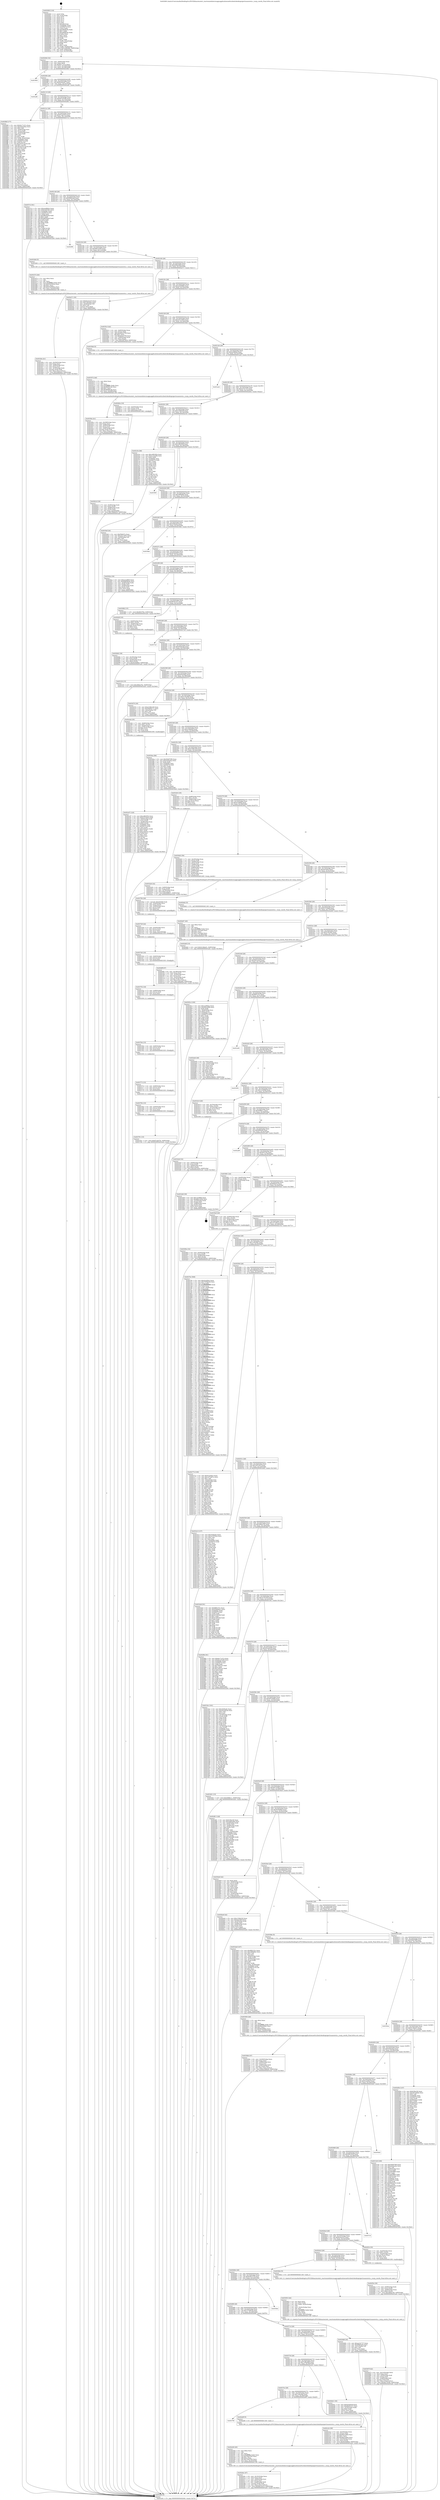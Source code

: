 digraph "0x402060" {
  label = "0x402060 (/mnt/c/Users/mathe/Desktop/tcc/POCII/binaries/extr_reactosmodulesrosappsapplicationsnettsclientrdesktopuiportsnanoxwin.c_warp_coords_Final-ollvm.out::main(0))"
  labelloc = "t"
  node[shape=record]

  Entry [label="",width=0.3,height=0.3,shape=circle,fillcolor=black,style=filled]
  "0x4020d4" [label="{
     0x4020d4 [32]\l
     | [instrs]\l
     &nbsp;&nbsp;0x4020d4 \<+6\>: mov -0xf0(%rbp),%eax\l
     &nbsp;&nbsp;0x4020da \<+2\>: mov %eax,%ecx\l
     &nbsp;&nbsp;0x4020dc \<+6\>: sub $0x8e17147a,%ecx\l
     &nbsp;&nbsp;0x4020e2 \<+6\>: mov %eax,-0x104(%rbp)\l
     &nbsp;&nbsp;0x4020e8 \<+6\>: mov %ecx,-0x108(%rbp)\l
     &nbsp;&nbsp;0x4020ee \<+6\>: je 0000000000403983 \<main+0x1923\>\l
  }"]
  "0x403983" [label="{
     0x403983\l
  }", style=dashed]
  "0x4020f4" [label="{
     0x4020f4 [28]\l
     | [instrs]\l
     &nbsp;&nbsp;0x4020f4 \<+5\>: jmp 00000000004020f9 \<main+0x99\>\l
     &nbsp;&nbsp;0x4020f9 \<+6\>: mov -0x104(%rbp),%eax\l
     &nbsp;&nbsp;0x4020ff \<+5\>: sub $0x90a62ab7,%eax\l
     &nbsp;&nbsp;0x402104 \<+6\>: mov %eax,-0x10c(%rbp)\l
     &nbsp;&nbsp;0x40210a \<+6\>: je 0000000000402afb \<main+0xa9b\>\l
  }"]
  Exit [label="",width=0.3,height=0.3,shape=circle,fillcolor=black,style=filled,peripheries=2]
  "0x402afb" [label="{
     0x402afb\l
  }", style=dashed]
  "0x402110" [label="{
     0x402110 [28]\l
     | [instrs]\l
     &nbsp;&nbsp;0x402110 \<+5\>: jmp 0000000000402115 \<main+0xb5\>\l
     &nbsp;&nbsp;0x402115 \<+6\>: mov -0x104(%rbp),%eax\l
     &nbsp;&nbsp;0x40211b \<+5\>: sub $0x941453d0,%eax\l
     &nbsp;&nbsp;0x402120 \<+6\>: mov %eax,-0x110(%rbp)\l
     &nbsp;&nbsp;0x402126 \<+6\>: je 0000000000402fbf \<main+0xf5f\>\l
  }"]
  "0x403791" [label="{
     0x403791 [15]\l
     | [instrs]\l
     &nbsp;&nbsp;0x403791 \<+10\>: movl $0x97aab70c,-0xf0(%rbp)\l
     &nbsp;&nbsp;0x40379b \<+5\>: jmp 0000000000403a44 \<main+0x19e4\>\l
  }"]
  "0x402fbf" [label="{
     0x402fbf [177]\l
     | [instrs]\l
     &nbsp;&nbsp;0x402fbf \<+5\>: mov $0x8e17147a,%eax\l
     &nbsp;&nbsp;0x402fc4 \<+5\>: mov $0xe0e4394a,%ecx\l
     &nbsp;&nbsp;0x402fc9 \<+2\>: mov $0x1,%dl\l
     &nbsp;&nbsp;0x402fcb \<+7\>: mov -0x90(%rbp),%rsi\l
     &nbsp;&nbsp;0x402fd2 \<+2\>: mov (%rsi),%edi\l
     &nbsp;&nbsp;0x402fd4 \<+7\>: mov -0xa0(%rbp),%rsi\l
     &nbsp;&nbsp;0x402fdb \<+2\>: cmp (%rsi),%edi\l
     &nbsp;&nbsp;0x402fdd \<+4\>: setl %r8b\l
     &nbsp;&nbsp;0x402fe1 \<+4\>: and $0x1,%r8b\l
     &nbsp;&nbsp;0x402fe5 \<+4\>: mov %r8b,-0x2a(%rbp)\l
     &nbsp;&nbsp;0x402fe9 \<+7\>: mov 0x40606c,%edi\l
     &nbsp;&nbsp;0x402ff0 \<+8\>: mov 0x406070,%r9d\l
     &nbsp;&nbsp;0x402ff8 \<+3\>: mov %edi,%r10d\l
     &nbsp;&nbsp;0x402ffb \<+7\>: sub $0xa4767aaf,%r10d\l
     &nbsp;&nbsp;0x403002 \<+4\>: sub $0x1,%r10d\l
     &nbsp;&nbsp;0x403006 \<+7\>: add $0xa4767aaf,%r10d\l
     &nbsp;&nbsp;0x40300d \<+4\>: imul %r10d,%edi\l
     &nbsp;&nbsp;0x403011 \<+3\>: and $0x1,%edi\l
     &nbsp;&nbsp;0x403014 \<+3\>: cmp $0x0,%edi\l
     &nbsp;&nbsp;0x403017 \<+4\>: sete %r8b\l
     &nbsp;&nbsp;0x40301b \<+4\>: cmp $0xa,%r9d\l
     &nbsp;&nbsp;0x40301f \<+4\>: setl %r11b\l
     &nbsp;&nbsp;0x403023 \<+3\>: mov %r8b,%bl\l
     &nbsp;&nbsp;0x403026 \<+3\>: xor $0xff,%bl\l
     &nbsp;&nbsp;0x403029 \<+3\>: mov %r11b,%r14b\l
     &nbsp;&nbsp;0x40302c \<+4\>: xor $0xff,%r14b\l
     &nbsp;&nbsp;0x403030 \<+3\>: xor $0x0,%dl\l
     &nbsp;&nbsp;0x403033 \<+3\>: mov %bl,%r15b\l
     &nbsp;&nbsp;0x403036 \<+4\>: and $0x0,%r15b\l
     &nbsp;&nbsp;0x40303a \<+3\>: and %dl,%r8b\l
     &nbsp;&nbsp;0x40303d \<+3\>: mov %r14b,%r12b\l
     &nbsp;&nbsp;0x403040 \<+4\>: and $0x0,%r12b\l
     &nbsp;&nbsp;0x403044 \<+3\>: and %dl,%r11b\l
     &nbsp;&nbsp;0x403047 \<+3\>: or %r8b,%r15b\l
     &nbsp;&nbsp;0x40304a \<+3\>: or %r11b,%r12b\l
     &nbsp;&nbsp;0x40304d \<+3\>: xor %r12b,%r15b\l
     &nbsp;&nbsp;0x403050 \<+3\>: or %r14b,%bl\l
     &nbsp;&nbsp;0x403053 \<+3\>: xor $0xff,%bl\l
     &nbsp;&nbsp;0x403056 \<+3\>: or $0x0,%dl\l
     &nbsp;&nbsp;0x403059 \<+2\>: and %dl,%bl\l
     &nbsp;&nbsp;0x40305b \<+3\>: or %bl,%r15b\l
     &nbsp;&nbsp;0x40305e \<+4\>: test $0x1,%r15b\l
     &nbsp;&nbsp;0x403062 \<+3\>: cmovne %ecx,%eax\l
     &nbsp;&nbsp;0x403065 \<+6\>: mov %eax,-0xf0(%rbp)\l
     &nbsp;&nbsp;0x40306b \<+5\>: jmp 0000000000403a44 \<main+0x19e4\>\l
  }"]
  "0x40212c" [label="{
     0x40212c [28]\l
     | [instrs]\l
     &nbsp;&nbsp;0x40212c \<+5\>: jmp 0000000000402131 \<main+0xd1\>\l
     &nbsp;&nbsp;0x402131 \<+6\>: mov -0x104(%rbp),%eax\l
     &nbsp;&nbsp;0x402137 \<+5\>: sub $0x97aab70c,%eax\l
     &nbsp;&nbsp;0x40213c \<+6\>: mov %eax,-0x114(%rbp)\l
     &nbsp;&nbsp;0x402142 \<+6\>: je 00000000004037c3 \<main+0x1763\>\l
  }"]
  "0x403782" [label="{
     0x403782 [15]\l
     | [instrs]\l
     &nbsp;&nbsp;0x403782 \<+4\>: mov -0x50(%rbp),%rcx\l
     &nbsp;&nbsp;0x403786 \<+3\>: mov (%rcx),%rcx\l
     &nbsp;&nbsp;0x403789 \<+3\>: mov %rcx,%rdi\l
     &nbsp;&nbsp;0x40378c \<+5\>: call 0000000000401030 \<free@plt\>\l
     | [calls]\l
     &nbsp;&nbsp;0x401030 \{1\} (unknown)\l
  }"]
  "0x4037c3" [label="{
     0x4037c3 [91]\l
     | [instrs]\l
     &nbsp;&nbsp;0x4037c3 \<+5\>: mov $0xaa48bfaa,%eax\l
     &nbsp;&nbsp;0x4037c8 \<+5\>: mov $0xf149340c,%ecx\l
     &nbsp;&nbsp;0x4037cd \<+7\>: mov 0x40606c,%edx\l
     &nbsp;&nbsp;0x4037d4 \<+7\>: mov 0x406070,%esi\l
     &nbsp;&nbsp;0x4037db \<+2\>: mov %edx,%edi\l
     &nbsp;&nbsp;0x4037dd \<+6\>: sub $0xdf65de26,%edi\l
     &nbsp;&nbsp;0x4037e3 \<+3\>: sub $0x1,%edi\l
     &nbsp;&nbsp;0x4037e6 \<+6\>: add $0xdf65de26,%edi\l
     &nbsp;&nbsp;0x4037ec \<+3\>: imul %edi,%edx\l
     &nbsp;&nbsp;0x4037ef \<+3\>: and $0x1,%edx\l
     &nbsp;&nbsp;0x4037f2 \<+3\>: cmp $0x0,%edx\l
     &nbsp;&nbsp;0x4037f5 \<+4\>: sete %r8b\l
     &nbsp;&nbsp;0x4037f9 \<+3\>: cmp $0xa,%esi\l
     &nbsp;&nbsp;0x4037fc \<+4\>: setl %r9b\l
     &nbsp;&nbsp;0x403800 \<+3\>: mov %r8b,%r10b\l
     &nbsp;&nbsp;0x403803 \<+3\>: and %r9b,%r10b\l
     &nbsp;&nbsp;0x403806 \<+3\>: xor %r9b,%r8b\l
     &nbsp;&nbsp;0x403809 \<+3\>: or %r8b,%r10b\l
     &nbsp;&nbsp;0x40380c \<+4\>: test $0x1,%r10b\l
     &nbsp;&nbsp;0x403810 \<+3\>: cmovne %ecx,%eax\l
     &nbsp;&nbsp;0x403813 \<+6\>: mov %eax,-0xf0(%rbp)\l
     &nbsp;&nbsp;0x403819 \<+5\>: jmp 0000000000403a44 \<main+0x19e4\>\l
  }"]
  "0x402148" [label="{
     0x402148 [28]\l
     | [instrs]\l
     &nbsp;&nbsp;0x402148 \<+5\>: jmp 000000000040214d \<main+0xed\>\l
     &nbsp;&nbsp;0x40214d \<+6\>: mov -0x104(%rbp),%eax\l
     &nbsp;&nbsp;0x402153 \<+5\>: sub $0x99bf3aee,%eax\l
     &nbsp;&nbsp;0x402158 \<+6\>: mov %eax,-0x118(%rbp)\l
     &nbsp;&nbsp;0x40215e \<+6\>: je 00000000004029f6 \<main+0x996\>\l
  }"]
  "0x403773" [label="{
     0x403773 [15]\l
     | [instrs]\l
     &nbsp;&nbsp;0x403773 \<+4\>: mov -0x68(%rbp),%rcx\l
     &nbsp;&nbsp;0x403777 \<+3\>: mov (%rcx),%rcx\l
     &nbsp;&nbsp;0x40377a \<+3\>: mov %rcx,%rdi\l
     &nbsp;&nbsp;0x40377d \<+5\>: call 0000000000401030 \<free@plt\>\l
     | [calls]\l
     &nbsp;&nbsp;0x401030 \{1\} (unknown)\l
  }"]
  "0x4029f6" [label="{
     0x4029f6\l
  }", style=dashed]
  "0x402164" [label="{
     0x402164 [28]\l
     | [instrs]\l
     &nbsp;&nbsp;0x402164 \<+5\>: jmp 0000000000402169 \<main+0x109\>\l
     &nbsp;&nbsp;0x402169 \<+6\>: mov -0x104(%rbp),%eax\l
     &nbsp;&nbsp;0x40216f \<+5\>: sub $0x9db10206,%eax\l
     &nbsp;&nbsp;0x402174 \<+6\>: mov %eax,-0x11c(%rbp)\l
     &nbsp;&nbsp;0x40217a \<+6\>: je 000000000040326d \<main+0x120d\>\l
  }"]
  "0x403764" [label="{
     0x403764 [15]\l
     | [instrs]\l
     &nbsp;&nbsp;0x403764 \<+4\>: mov -0x80(%rbp),%rcx\l
     &nbsp;&nbsp;0x403768 \<+3\>: mov (%rcx),%rcx\l
     &nbsp;&nbsp;0x40376b \<+3\>: mov %rcx,%rdi\l
     &nbsp;&nbsp;0x40376e \<+5\>: call 0000000000401030 \<free@plt\>\l
     | [calls]\l
     &nbsp;&nbsp;0x401030 \{1\} (unknown)\l
  }"]
  "0x40326d" [label="{
     0x40326d [5]\l
     | [instrs]\l
     &nbsp;&nbsp;0x40326d \<+5\>: call 0000000000401160 \<next_i\>\l
     | [calls]\l
     &nbsp;&nbsp;0x401160 \{1\} (/mnt/c/Users/mathe/Desktop/tcc/POCII/binaries/extr_reactosmodulesrosappsapplicationsnettsclientrdesktopuiportsnanoxwin.c_warp_coords_Final-ollvm.out::next_i)\l
  }"]
  "0x402180" [label="{
     0x402180 [28]\l
     | [instrs]\l
     &nbsp;&nbsp;0x402180 \<+5\>: jmp 0000000000402185 \<main+0x125\>\l
     &nbsp;&nbsp;0x402185 \<+6\>: mov -0x104(%rbp),%eax\l
     &nbsp;&nbsp;0x40218b \<+5\>: sub $0xa0bb248e,%eax\l
     &nbsp;&nbsp;0x402190 \<+6\>: mov %eax,-0x120(%rbp)\l
     &nbsp;&nbsp;0x402196 \<+6\>: je 0000000000402e71 \<main+0xe11\>\l
  }"]
  "0x403752" [label="{
     0x403752 [18]\l
     | [instrs]\l
     &nbsp;&nbsp;0x403752 \<+7\>: mov -0x98(%rbp),%rcx\l
     &nbsp;&nbsp;0x403759 \<+3\>: mov (%rcx),%rcx\l
     &nbsp;&nbsp;0x40375c \<+3\>: mov %rcx,%rdi\l
     &nbsp;&nbsp;0x40375f \<+5\>: call 0000000000401030 \<free@plt\>\l
     | [calls]\l
     &nbsp;&nbsp;0x401030 \{1\} (unknown)\l
  }"]
  "0x402e71" [label="{
     0x402e71 [30]\l
     | [instrs]\l
     &nbsp;&nbsp;0x402e71 \<+5\>: mov $0x62aea3c5,%eax\l
     &nbsp;&nbsp;0x402e76 \<+5\>: mov $0x7afac6da,%ecx\l
     &nbsp;&nbsp;0x402e7b \<+3\>: mov -0x2b(%rbp),%dl\l
     &nbsp;&nbsp;0x402e7e \<+3\>: test $0x1,%dl\l
     &nbsp;&nbsp;0x402e81 \<+3\>: cmovne %ecx,%eax\l
     &nbsp;&nbsp;0x402e84 \<+6\>: mov %eax,-0xf0(%rbp)\l
     &nbsp;&nbsp;0x402e8a \<+5\>: jmp 0000000000403a44 \<main+0x19e4\>\l
  }"]
  "0x40219c" [label="{
     0x40219c [28]\l
     | [instrs]\l
     &nbsp;&nbsp;0x40219c \<+5\>: jmp 00000000004021a1 \<main+0x141\>\l
     &nbsp;&nbsp;0x4021a1 \<+6\>: mov -0x104(%rbp),%eax\l
     &nbsp;&nbsp;0x4021a7 \<+5\>: sub $0xa42596bc,%eax\l
     &nbsp;&nbsp;0x4021ac \<+6\>: mov %eax,-0x124(%rbp)\l
     &nbsp;&nbsp;0x4021b2 \<+6\>: je 00000000004035c3 \<main+0x1563\>\l
  }"]
  "0x403740" [label="{
     0x403740 [18]\l
     | [instrs]\l
     &nbsp;&nbsp;0x403740 \<+7\>: mov -0xb0(%rbp),%rcx\l
     &nbsp;&nbsp;0x403747 \<+3\>: mov (%rcx),%rcx\l
     &nbsp;&nbsp;0x40374a \<+3\>: mov %rcx,%rdi\l
     &nbsp;&nbsp;0x40374d \<+5\>: call 0000000000401030 \<free@plt\>\l
     | [calls]\l
     &nbsp;&nbsp;0x401030 \{1\} (unknown)\l
  }"]
  "0x4035c3" [label="{
     0x4035c3 [42]\l
     | [instrs]\l
     &nbsp;&nbsp;0x4035c3 \<+4\>: mov -0x60(%rbp),%rax\l
     &nbsp;&nbsp;0x4035c7 \<+2\>: mov (%rax),%ecx\l
     &nbsp;&nbsp;0x4035c9 \<+6\>: add $0xd20a3759,%ecx\l
     &nbsp;&nbsp;0x4035cf \<+3\>: add $0x1,%ecx\l
     &nbsp;&nbsp;0x4035d2 \<+6\>: sub $0xd20a3759,%ecx\l
     &nbsp;&nbsp;0x4035d8 \<+4\>: mov -0x60(%rbp),%rax\l
     &nbsp;&nbsp;0x4035dc \<+2\>: mov %ecx,(%rax)\l
     &nbsp;&nbsp;0x4035de \<+10\>: movl $0x3267efc4,-0xf0(%rbp)\l
     &nbsp;&nbsp;0x4035e8 \<+5\>: jmp 0000000000403a44 \<main+0x19e4\>\l
  }"]
  "0x4021b8" [label="{
     0x4021b8 [28]\l
     | [instrs]\l
     &nbsp;&nbsp;0x4021b8 \<+5\>: jmp 00000000004021bd \<main+0x15d\>\l
     &nbsp;&nbsp;0x4021bd \<+6\>: mov -0x104(%rbp),%eax\l
     &nbsp;&nbsp;0x4021c3 \<+5\>: sub $0xa5313653,%eax\l
     &nbsp;&nbsp;0x4021c8 \<+6\>: mov %eax,-0x128(%rbp)\l
     &nbsp;&nbsp;0x4021ce \<+6\>: je 000000000040356d \<main+0x150d\>\l
  }"]
  "0x403728" [label="{
     0x403728 [24]\l
     | [instrs]\l
     &nbsp;&nbsp;0x403728 \<+7\>: mov -0xc8(%rbp),%rcx\l
     &nbsp;&nbsp;0x40372f \<+3\>: mov (%rcx),%rcx\l
     &nbsp;&nbsp;0x403732 \<+3\>: mov %rcx,%rdi\l
     &nbsp;&nbsp;0x403735 \<+6\>: mov %eax,-0x214(%rbp)\l
     &nbsp;&nbsp;0x40373b \<+5\>: call 0000000000401030 \<free@plt\>\l
     | [calls]\l
     &nbsp;&nbsp;0x401030 \{1\} (unknown)\l
  }"]
  "0x40356d" [label="{
     0x40356d [5]\l
     | [instrs]\l
     &nbsp;&nbsp;0x40356d \<+5\>: call 0000000000401160 \<next_i\>\l
     | [calls]\l
     &nbsp;&nbsp;0x401160 \{1\} (/mnt/c/Users/mathe/Desktop/tcc/POCII/binaries/extr_reactosmodulesrosappsapplicationsnettsclientrdesktopuiportsnanoxwin.c_warp_coords_Final-ollvm.out::next_i)\l
  }"]
  "0x4021d4" [label="{
     0x4021d4 [28]\l
     | [instrs]\l
     &nbsp;&nbsp;0x4021d4 \<+5\>: jmp 00000000004021d9 \<main+0x179\>\l
     &nbsp;&nbsp;0x4021d9 \<+6\>: mov -0x104(%rbp),%eax\l
     &nbsp;&nbsp;0x4021df \<+5\>: sub $0xaa48bfaa,%eax\l
     &nbsp;&nbsp;0x4021e4 \<+6\>: mov %eax,-0x12c(%rbp)\l
     &nbsp;&nbsp;0x4021ea \<+6\>: je 0000000000403a2d \<main+0x19cd\>\l
  }"]
  "0x40370b" [label="{
     0x40370b [29]\l
     | [instrs]\l
     &nbsp;&nbsp;0x40370b \<+10\>: movabs $0x4040b6,%rdi\l
     &nbsp;&nbsp;0x403715 \<+4\>: mov -0x40(%rbp),%rcx\l
     &nbsp;&nbsp;0x403719 \<+2\>: mov %eax,(%rcx)\l
     &nbsp;&nbsp;0x40371b \<+4\>: mov -0x40(%rbp),%rcx\l
     &nbsp;&nbsp;0x40371f \<+2\>: mov (%rcx),%esi\l
     &nbsp;&nbsp;0x403721 \<+2\>: mov $0x0,%al\l
     &nbsp;&nbsp;0x403723 \<+5\>: call 0000000000401040 \<printf@plt\>\l
     | [calls]\l
     &nbsp;&nbsp;0x401040 \{1\} (unknown)\l
  }"]
  "0x403a2d" [label="{
     0x403a2d\l
  }", style=dashed]
  "0x4021f0" [label="{
     0x4021f0 [28]\l
     | [instrs]\l
     &nbsp;&nbsp;0x4021f0 \<+5\>: jmp 00000000004021f5 \<main+0x195\>\l
     &nbsp;&nbsp;0x4021f5 \<+6\>: mov -0x104(%rbp),%eax\l
     &nbsp;&nbsp;0x4021fb \<+5\>: sub $0xae101727,%eax\l
     &nbsp;&nbsp;0x402200 \<+6\>: mov %eax,-0x130(%rbp)\l
     &nbsp;&nbsp;0x402206 \<+6\>: je 0000000000402b0a \<main+0xaaa\>\l
  }"]
  "0x40367f" [label="{
     0x40367f [42]\l
     | [instrs]\l
     &nbsp;&nbsp;0x40367f \<+6\>: mov -0x210(%rbp),%ecx\l
     &nbsp;&nbsp;0x403685 \<+3\>: imul %eax,%ecx\l
     &nbsp;&nbsp;0x403688 \<+4\>: mov -0x50(%rbp),%rdi\l
     &nbsp;&nbsp;0x40368c \<+3\>: mov (%rdi),%rdi\l
     &nbsp;&nbsp;0x40368f \<+4\>: mov -0x48(%rbp),%r8\l
     &nbsp;&nbsp;0x403693 \<+3\>: movslq (%r8),%r8\l
     &nbsp;&nbsp;0x403696 \<+4\>: mov %ecx,(%rdi,%r8,4)\l
     &nbsp;&nbsp;0x40369a \<+10\>: movl $0x4bc7054b,-0xf0(%rbp)\l
     &nbsp;&nbsp;0x4036a4 \<+5\>: jmp 0000000000403a44 \<main+0x19e4\>\l
  }"]
  "0x402b0a" [label="{
     0x402b0a [19]\l
     | [instrs]\l
     &nbsp;&nbsp;0x402b0a \<+7\>: mov -0xe0(%rbp),%rax\l
     &nbsp;&nbsp;0x402b11 \<+3\>: mov (%rax),%rax\l
     &nbsp;&nbsp;0x402b14 \<+4\>: mov 0x8(%rax),%rdi\l
     &nbsp;&nbsp;0x402b18 \<+5\>: call 0000000000401060 \<atoi@plt\>\l
     | [calls]\l
     &nbsp;&nbsp;0x401060 \{1\} (unknown)\l
  }"]
  "0x40220c" [label="{
     0x40220c [28]\l
     | [instrs]\l
     &nbsp;&nbsp;0x40220c \<+5\>: jmp 0000000000402211 \<main+0x1b1\>\l
     &nbsp;&nbsp;0x402211 \<+6\>: mov -0x104(%rbp),%eax\l
     &nbsp;&nbsp;0x402217 \<+5\>: sub $0xc33b6c50,%eax\l
     &nbsp;&nbsp;0x40221c \<+6\>: mov %eax,-0x134(%rbp)\l
     &nbsp;&nbsp;0x402222 \<+6\>: je 0000000000402c5e \<main+0xbfe\>\l
  }"]
  "0x403653" [label="{
     0x403653 [44]\l
     | [instrs]\l
     &nbsp;&nbsp;0x403653 \<+2\>: xor %ecx,%ecx\l
     &nbsp;&nbsp;0x403655 \<+5\>: mov $0x2,%edx\l
     &nbsp;&nbsp;0x40365a \<+6\>: mov %edx,-0x20c(%rbp)\l
     &nbsp;&nbsp;0x403660 \<+1\>: cltd\l
     &nbsp;&nbsp;0x403661 \<+6\>: mov -0x20c(%rbp),%esi\l
     &nbsp;&nbsp;0x403667 \<+2\>: idiv %esi\l
     &nbsp;&nbsp;0x403669 \<+6\>: imul $0xfffffffe,%edx,%edx\l
     &nbsp;&nbsp;0x40366f \<+3\>: sub $0x1,%ecx\l
     &nbsp;&nbsp;0x403672 \<+2\>: sub %ecx,%edx\l
     &nbsp;&nbsp;0x403674 \<+6\>: mov %edx,-0x210(%rbp)\l
     &nbsp;&nbsp;0x40367a \<+5\>: call 0000000000401160 \<next_i\>\l
     | [calls]\l
     &nbsp;&nbsp;0x401160 \{1\} (/mnt/c/Users/mathe/Desktop/tcc/POCII/binaries/extr_reactosmodulesrosappsapplicationsnettsclientrdesktopuiportsnanoxwin.c_warp_coords_Final-ollvm.out::next_i)\l
  }"]
  "0x402c5e" [label="{
     0x402c5e [86]\l
     | [instrs]\l
     &nbsp;&nbsp;0x402c5e \<+5\>: mov $0xc4f63954,%eax\l
     &nbsp;&nbsp;0x402c63 \<+5\>: mov $0xe144a9f4,%ecx\l
     &nbsp;&nbsp;0x402c68 \<+2\>: xor %edx,%edx\l
     &nbsp;&nbsp;0x402c6a \<+7\>: mov 0x40606c,%esi\l
     &nbsp;&nbsp;0x402c71 \<+7\>: mov 0x406070,%edi\l
     &nbsp;&nbsp;0x402c78 \<+3\>: sub $0x1,%edx\l
     &nbsp;&nbsp;0x402c7b \<+3\>: mov %esi,%r8d\l
     &nbsp;&nbsp;0x402c7e \<+3\>: add %edx,%r8d\l
     &nbsp;&nbsp;0x402c81 \<+4\>: imul %r8d,%esi\l
     &nbsp;&nbsp;0x402c85 \<+3\>: and $0x1,%esi\l
     &nbsp;&nbsp;0x402c88 \<+3\>: cmp $0x0,%esi\l
     &nbsp;&nbsp;0x402c8b \<+4\>: sete %r9b\l
     &nbsp;&nbsp;0x402c8f \<+3\>: cmp $0xa,%edi\l
     &nbsp;&nbsp;0x402c92 \<+4\>: setl %r10b\l
     &nbsp;&nbsp;0x402c96 \<+3\>: mov %r9b,%r11b\l
     &nbsp;&nbsp;0x402c99 \<+3\>: and %r10b,%r11b\l
     &nbsp;&nbsp;0x402c9c \<+3\>: xor %r10b,%r9b\l
     &nbsp;&nbsp;0x402c9f \<+3\>: or %r9b,%r11b\l
     &nbsp;&nbsp;0x402ca2 \<+4\>: test $0x1,%r11b\l
     &nbsp;&nbsp;0x402ca6 \<+3\>: cmovne %ecx,%eax\l
     &nbsp;&nbsp;0x402ca9 \<+6\>: mov %eax,-0xf0(%rbp)\l
     &nbsp;&nbsp;0x402caf \<+5\>: jmp 0000000000403a44 \<main+0x19e4\>\l
  }"]
  "0x402228" [label="{
     0x402228 [28]\l
     | [instrs]\l
     &nbsp;&nbsp;0x402228 \<+5\>: jmp 000000000040222d \<main+0x1cd\>\l
     &nbsp;&nbsp;0x40222d \<+6\>: mov -0x104(%rbp),%eax\l
     &nbsp;&nbsp;0x402233 \<+5\>: sub $0xc4f63954,%eax\l
     &nbsp;&nbsp;0x402238 \<+6\>: mov %eax,-0x138(%rbp)\l
     &nbsp;&nbsp;0x40223e \<+6\>: je 000000000040390f \<main+0x18af\>\l
  }"]
  "0x40360a" [label="{
     0x40360a [32]\l
     | [instrs]\l
     &nbsp;&nbsp;0x40360a \<+4\>: mov -0x50(%rbp),%rdi\l
     &nbsp;&nbsp;0x40360e \<+3\>: mov %rax,(%rdi)\l
     &nbsp;&nbsp;0x403611 \<+4\>: mov -0x48(%rbp),%rax\l
     &nbsp;&nbsp;0x403615 \<+6\>: movl $0x0,(%rax)\l
     &nbsp;&nbsp;0x40361b \<+10\>: movl $0xd03405e3,-0xf0(%rbp)\l
     &nbsp;&nbsp;0x403625 \<+5\>: jmp 0000000000403a44 \<main+0x19e4\>\l
  }"]
  "0x40390f" [label="{
     0x40390f\l
  }", style=dashed]
  "0x402244" [label="{
     0x402244 [28]\l
     | [instrs]\l
     &nbsp;&nbsp;0x402244 \<+5\>: jmp 0000000000402249 \<main+0x1e9\>\l
     &nbsp;&nbsp;0x402249 \<+6\>: mov -0x104(%rbp),%eax\l
     &nbsp;&nbsp;0x40224f \<+5\>: sub $0xc89f4dbe,%eax\l
     &nbsp;&nbsp;0x402254 \<+6\>: mov %eax,-0x13c(%rbp)\l
     &nbsp;&nbsp;0x40225a \<+6\>: je 000000000040354f \<main+0x14ef\>\l
  }"]
  "0x40359a" [label="{
     0x40359a [41]\l
     | [instrs]\l
     &nbsp;&nbsp;0x40359a \<+6\>: mov -0x208(%rbp),%ecx\l
     &nbsp;&nbsp;0x4035a0 \<+3\>: imul %eax,%ecx\l
     &nbsp;&nbsp;0x4035a3 \<+4\>: mov -0x68(%rbp),%rsi\l
     &nbsp;&nbsp;0x4035a7 \<+3\>: mov (%rsi),%rsi\l
     &nbsp;&nbsp;0x4035aa \<+4\>: mov -0x60(%rbp),%rdi\l
     &nbsp;&nbsp;0x4035ae \<+3\>: movslq (%rdi),%rdi\l
     &nbsp;&nbsp;0x4035b1 \<+3\>: mov %ecx,(%rsi,%rdi,4)\l
     &nbsp;&nbsp;0x4035b4 \<+10\>: movl $0xa42596bc,-0xf0(%rbp)\l
     &nbsp;&nbsp;0x4035be \<+5\>: jmp 0000000000403a44 \<main+0x19e4\>\l
  }"]
  "0x40354f" [label="{
     0x40354f [30]\l
     | [instrs]\l
     &nbsp;&nbsp;0x40354f \<+5\>: mov $0xf5b647e,%eax\l
     &nbsp;&nbsp;0x403554 \<+5\>: mov $0xa5313653,%ecx\l
     &nbsp;&nbsp;0x403559 \<+3\>: mov -0x29(%rbp),%dl\l
     &nbsp;&nbsp;0x40355c \<+3\>: test $0x1,%dl\l
     &nbsp;&nbsp;0x40355f \<+3\>: cmovne %ecx,%eax\l
     &nbsp;&nbsp;0x403562 \<+6\>: mov %eax,-0xf0(%rbp)\l
     &nbsp;&nbsp;0x403568 \<+5\>: jmp 0000000000403a44 \<main+0x19e4\>\l
  }"]
  "0x402260" [label="{
     0x402260 [28]\l
     | [instrs]\l
     &nbsp;&nbsp;0x402260 \<+5\>: jmp 0000000000402265 \<main+0x205\>\l
     &nbsp;&nbsp;0x402265 \<+6\>: mov -0x104(%rbp),%eax\l
     &nbsp;&nbsp;0x40226b \<+5\>: sub $0xc929eafc,%eax\l
     &nbsp;&nbsp;0x402270 \<+6\>: mov %eax,-0x140(%rbp)\l
     &nbsp;&nbsp;0x402276 \<+6\>: je 00000000004039de \<main+0x197e\>\l
  }"]
  "0x403572" [label="{
     0x403572 [40]\l
     | [instrs]\l
     &nbsp;&nbsp;0x403572 \<+5\>: mov $0x2,%ecx\l
     &nbsp;&nbsp;0x403577 \<+1\>: cltd\l
     &nbsp;&nbsp;0x403578 \<+2\>: idiv %ecx\l
     &nbsp;&nbsp;0x40357a \<+6\>: imul $0xfffffffe,%edx,%ecx\l
     &nbsp;&nbsp;0x403580 \<+6\>: sub $0x985fb1db,%ecx\l
     &nbsp;&nbsp;0x403586 \<+3\>: add $0x1,%ecx\l
     &nbsp;&nbsp;0x403589 \<+6\>: add $0x985fb1db,%ecx\l
     &nbsp;&nbsp;0x40358f \<+6\>: mov %ecx,-0x208(%rbp)\l
     &nbsp;&nbsp;0x403595 \<+5\>: call 0000000000401160 \<next_i\>\l
     | [calls]\l
     &nbsp;&nbsp;0x401160 \{1\} (/mnt/c/Users/mathe/Desktop/tcc/POCII/binaries/extr_reactosmodulesrosappsapplicationsnettsclientrdesktopuiportsnanoxwin.c_warp_coords_Final-ollvm.out::next_i)\l
  }"]
  "0x4039de" [label="{
     0x4039de\l
  }", style=dashed]
  "0x40227c" [label="{
     0x40227c [28]\l
     | [instrs]\l
     &nbsp;&nbsp;0x40227c \<+5\>: jmp 0000000000402281 \<main+0x221\>\l
     &nbsp;&nbsp;0x402281 \<+6\>: mov -0x104(%rbp),%eax\l
     &nbsp;&nbsp;0x402287 \<+5\>: sub $0xd03405e3,%eax\l
     &nbsp;&nbsp;0x40228c \<+6\>: mov %eax,-0x144(%rbp)\l
     &nbsp;&nbsp;0x402292 \<+6\>: je 000000000040362a \<main+0x15ca\>\l
  }"]
  "0x40342d" [label="{
     0x40342d [32]\l
     | [instrs]\l
     &nbsp;&nbsp;0x40342d \<+4\>: mov -0x68(%rbp),%rdi\l
     &nbsp;&nbsp;0x403431 \<+3\>: mov %rax,(%rdi)\l
     &nbsp;&nbsp;0x403434 \<+4\>: mov -0x60(%rbp),%rax\l
     &nbsp;&nbsp;0x403438 \<+6\>: movl $0x0,(%rax)\l
     &nbsp;&nbsp;0x40343e \<+10\>: movl $0x3267efc4,-0xf0(%rbp)\l
     &nbsp;&nbsp;0x403448 \<+5\>: jmp 0000000000403a44 \<main+0x19e4\>\l
  }"]
  "0x40362a" [label="{
     0x40362a [36]\l
     | [instrs]\l
     &nbsp;&nbsp;0x40362a \<+5\>: mov $0xec2af8d0,%eax\l
     &nbsp;&nbsp;0x40362f \<+5\>: mov $0x68d04bab,%ecx\l
     &nbsp;&nbsp;0x403634 \<+4\>: mov -0x48(%rbp),%rdx\l
     &nbsp;&nbsp;0x403638 \<+2\>: mov (%rdx),%esi\l
     &nbsp;&nbsp;0x40363a \<+4\>: mov -0x58(%rbp),%rdx\l
     &nbsp;&nbsp;0x40363e \<+2\>: cmp (%rdx),%esi\l
     &nbsp;&nbsp;0x403640 \<+3\>: cmovl %ecx,%eax\l
     &nbsp;&nbsp;0x403643 \<+6\>: mov %eax,-0xf0(%rbp)\l
     &nbsp;&nbsp;0x403649 \<+5\>: jmp 0000000000403a44 \<main+0x19e4\>\l
  }"]
  "0x402298" [label="{
     0x402298 [28]\l
     | [instrs]\l
     &nbsp;&nbsp;0x402298 \<+5\>: jmp 000000000040229d \<main+0x23d\>\l
     &nbsp;&nbsp;0x40229d \<+6\>: mov -0x104(%rbp),%eax\l
     &nbsp;&nbsp;0x4022a3 \<+5\>: sub $0xd2ba2f0b,%eax\l
     &nbsp;&nbsp;0x4022a8 \<+6\>: mov %eax,-0x148(%rbp)\l
     &nbsp;&nbsp;0x4022ae \<+6\>: je 0000000000403882 \<main+0x1822\>\l
  }"]
  "0x40329a" [label="{
     0x40329a [41]\l
     | [instrs]\l
     &nbsp;&nbsp;0x40329a \<+6\>: mov -0x204(%rbp),%ecx\l
     &nbsp;&nbsp;0x4032a0 \<+3\>: imul %eax,%ecx\l
     &nbsp;&nbsp;0x4032a3 \<+4\>: mov -0x80(%rbp),%rsi\l
     &nbsp;&nbsp;0x4032a7 \<+3\>: mov (%rsi),%rsi\l
     &nbsp;&nbsp;0x4032aa \<+4\>: mov -0x78(%rbp),%rdi\l
     &nbsp;&nbsp;0x4032ae \<+3\>: movslq (%rdi),%rdi\l
     &nbsp;&nbsp;0x4032b1 \<+3\>: mov %ecx,(%rsi,%rdi,4)\l
     &nbsp;&nbsp;0x4032b4 \<+10\>: movl $0x30864faa,-0xf0(%rbp)\l
     &nbsp;&nbsp;0x4032be \<+5\>: jmp 0000000000403a44 \<main+0x19e4\>\l
  }"]
  "0x403882" [label="{
     0x403882 [15]\l
     | [instrs]\l
     &nbsp;&nbsp;0x403882 \<+10\>: movl $0x981f76e,-0xf0(%rbp)\l
     &nbsp;&nbsp;0x40388c \<+5\>: jmp 0000000000403a44 \<main+0x19e4\>\l
  }"]
  "0x4022b4" [label="{
     0x4022b4 [28]\l
     | [instrs]\l
     &nbsp;&nbsp;0x4022b4 \<+5\>: jmp 00000000004022b9 \<main+0x259\>\l
     &nbsp;&nbsp;0x4022b9 \<+6\>: mov -0x104(%rbp),%eax\l
     &nbsp;&nbsp;0x4022bf \<+5\>: sub $0xd9c831b7,%eax\l
     &nbsp;&nbsp;0x4022c4 \<+6\>: mov %eax,-0x14c(%rbp)\l
     &nbsp;&nbsp;0x4022ca \<+6\>: je 0000000000402b5f \<main+0xaff\>\l
  }"]
  "0x403272" [label="{
     0x403272 [40]\l
     | [instrs]\l
     &nbsp;&nbsp;0x403272 \<+5\>: mov $0x2,%ecx\l
     &nbsp;&nbsp;0x403277 \<+1\>: cltd\l
     &nbsp;&nbsp;0x403278 \<+2\>: idiv %ecx\l
     &nbsp;&nbsp;0x40327a \<+6\>: imul $0xfffffffe,%edx,%ecx\l
     &nbsp;&nbsp;0x403280 \<+6\>: sub $0x5325093a,%ecx\l
     &nbsp;&nbsp;0x403286 \<+3\>: add $0x1,%ecx\l
     &nbsp;&nbsp;0x403289 \<+6\>: add $0x5325093a,%ecx\l
     &nbsp;&nbsp;0x40328f \<+6\>: mov %ecx,-0x204(%rbp)\l
     &nbsp;&nbsp;0x403295 \<+5\>: call 0000000000401160 \<next_i\>\l
     | [calls]\l
     &nbsp;&nbsp;0x401160 \{1\} (/mnt/c/Users/mathe/Desktop/tcc/POCII/binaries/extr_reactosmodulesrosappsapplicationsnettsclientrdesktopuiportsnanoxwin.c_warp_coords_Final-ollvm.out::next_i)\l
  }"]
  "0x402b5f" [label="{
     0x402b5f [35]\l
     | [instrs]\l
     &nbsp;&nbsp;0x402b5f \<+7\>: mov -0xd0(%rbp),%rax\l
     &nbsp;&nbsp;0x402b66 \<+6\>: movl $0x1,(%rax)\l
     &nbsp;&nbsp;0x402b6c \<+7\>: mov -0xd0(%rbp),%rax\l
     &nbsp;&nbsp;0x402b73 \<+3\>: movslq (%rax),%rax\l
     &nbsp;&nbsp;0x402b76 \<+4\>: shl $0x2,%rax\l
     &nbsp;&nbsp;0x402b7a \<+3\>: mov %rax,%rdi\l
     &nbsp;&nbsp;0x402b7d \<+5\>: call 0000000000401050 \<malloc@plt\>\l
     | [calls]\l
     &nbsp;&nbsp;0x401050 \{1\} (unknown)\l
  }"]
  "0x4022d0" [label="{
     0x4022d0 [28]\l
     | [instrs]\l
     &nbsp;&nbsp;0x4022d0 \<+5\>: jmp 00000000004022d5 \<main+0x275\>\l
     &nbsp;&nbsp;0x4022d5 \<+6\>: mov -0x104(%rbp),%eax\l
     &nbsp;&nbsp;0x4022db \<+5\>: sub $0xdcd2925f,%eax\l
     &nbsp;&nbsp;0x4022e0 \<+6\>: mov %eax,-0x150(%rbp)\l
     &nbsp;&nbsp;0x4022e6 \<+6\>: je 00000000004037a0 \<main+0x1740\>\l
  }"]
  "0x403226" [label="{
     0x403226 [32]\l
     | [instrs]\l
     &nbsp;&nbsp;0x403226 \<+4\>: mov -0x80(%rbp),%rdi\l
     &nbsp;&nbsp;0x40322a \<+3\>: mov %rax,(%rdi)\l
     &nbsp;&nbsp;0x40322d \<+4\>: mov -0x78(%rbp),%rax\l
     &nbsp;&nbsp;0x403231 \<+6\>: movl $0x0,(%rax)\l
     &nbsp;&nbsp;0x403237 \<+10\>: movl $0x50f6b11,-0xf0(%rbp)\l
     &nbsp;&nbsp;0x403241 \<+5\>: jmp 0000000000403a44 \<main+0x19e4\>\l
  }"]
  "0x4037a0" [label="{
     0x4037a0\l
  }", style=dashed]
  "0x4022ec" [label="{
     0x4022ec [28]\l
     | [instrs]\l
     &nbsp;&nbsp;0x4022ec \<+5\>: jmp 00000000004022f1 \<main+0x291\>\l
     &nbsp;&nbsp;0x4022f1 \<+6\>: mov -0x104(%rbp),%eax\l
     &nbsp;&nbsp;0x4022f7 \<+5\>: sub $0xe0e0e24e,%eax\l
     &nbsp;&nbsp;0x4022fc \<+6\>: mov %eax,-0x154(%rbp)\l
     &nbsp;&nbsp;0x402302 \<+6\>: je 00000000004031f4 \<main+0x1194\>\l
  }"]
  "0x4030bb" [label="{
     0x4030bb [47]\l
     | [instrs]\l
     &nbsp;&nbsp;0x4030bb \<+6\>: mov -0x200(%rbp),%ecx\l
     &nbsp;&nbsp;0x4030c1 \<+3\>: imul %eax,%ecx\l
     &nbsp;&nbsp;0x4030c4 \<+7\>: mov -0x98(%rbp),%rsi\l
     &nbsp;&nbsp;0x4030cb \<+3\>: mov (%rsi),%rsi\l
     &nbsp;&nbsp;0x4030ce \<+7\>: mov -0x90(%rbp),%rdi\l
     &nbsp;&nbsp;0x4030d5 \<+3\>: movslq (%rdi),%rdi\l
     &nbsp;&nbsp;0x4030d8 \<+3\>: mov %ecx,(%rsi,%rdi,4)\l
     &nbsp;&nbsp;0x4030db \<+10\>: movl $0xe1f48d2d,-0xf0(%rbp)\l
     &nbsp;&nbsp;0x4030e5 \<+5\>: jmp 0000000000403a44 \<main+0x19e4\>\l
  }"]
  "0x4031f4" [label="{
     0x4031f4 [15]\l
     | [instrs]\l
     &nbsp;&nbsp;0x4031f4 \<+10\>: movl $0x3864a7bc,-0xf0(%rbp)\l
     &nbsp;&nbsp;0x4031fe \<+5\>: jmp 0000000000403a44 \<main+0x19e4\>\l
  }"]
  "0x402308" [label="{
     0x402308 [28]\l
     | [instrs]\l
     &nbsp;&nbsp;0x402308 \<+5\>: jmp 000000000040230d \<main+0x2ad\>\l
     &nbsp;&nbsp;0x40230d \<+6\>: mov -0x104(%rbp),%eax\l
     &nbsp;&nbsp;0x402313 \<+5\>: sub $0xe0e4394a,%eax\l
     &nbsp;&nbsp;0x402318 \<+6\>: mov %eax,-0x158(%rbp)\l
     &nbsp;&nbsp;0x40231e \<+6\>: je 0000000000403070 \<main+0x1010\>\l
  }"]
  "0x403093" [label="{
     0x403093 [40]\l
     | [instrs]\l
     &nbsp;&nbsp;0x403093 \<+5\>: mov $0x2,%ecx\l
     &nbsp;&nbsp;0x403098 \<+1\>: cltd\l
     &nbsp;&nbsp;0x403099 \<+2\>: idiv %ecx\l
     &nbsp;&nbsp;0x40309b \<+6\>: imul $0xfffffffe,%edx,%ecx\l
     &nbsp;&nbsp;0x4030a1 \<+6\>: add $0x6b426962,%ecx\l
     &nbsp;&nbsp;0x4030a7 \<+3\>: add $0x1,%ecx\l
     &nbsp;&nbsp;0x4030aa \<+6\>: sub $0x6b426962,%ecx\l
     &nbsp;&nbsp;0x4030b0 \<+6\>: mov %ecx,-0x200(%rbp)\l
     &nbsp;&nbsp;0x4030b6 \<+5\>: call 0000000000401160 \<next_i\>\l
     | [calls]\l
     &nbsp;&nbsp;0x401160 \{1\} (/mnt/c/Users/mathe/Desktop/tcc/POCII/binaries/extr_reactosmodulesrosappsapplicationsnettsclientrdesktopuiportsnanoxwin.c_warp_coords_Final-ollvm.out::next_i)\l
  }"]
  "0x403070" [label="{
     0x403070 [30]\l
     | [instrs]\l
     &nbsp;&nbsp;0x403070 \<+5\>: mov $0xe338b159,%eax\l
     &nbsp;&nbsp;0x403075 \<+5\>: mov $0x5695b771,%ecx\l
     &nbsp;&nbsp;0x40307a \<+3\>: mov -0x2a(%rbp),%dl\l
     &nbsp;&nbsp;0x40307d \<+3\>: test $0x1,%dl\l
     &nbsp;&nbsp;0x403080 \<+3\>: cmovne %ecx,%eax\l
     &nbsp;&nbsp;0x403083 \<+6\>: mov %eax,-0xf0(%rbp)\l
     &nbsp;&nbsp;0x403089 \<+5\>: jmp 0000000000403a44 \<main+0x19e4\>\l
  }"]
  "0x402324" [label="{
     0x402324 [28]\l
     | [instrs]\l
     &nbsp;&nbsp;0x402324 \<+5\>: jmp 0000000000402329 \<main+0x2c9\>\l
     &nbsp;&nbsp;0x402329 \<+6\>: mov -0x104(%rbp),%eax\l
     &nbsp;&nbsp;0x40232f \<+5\>: sub $0xe144a9f4,%eax\l
     &nbsp;&nbsp;0x402334 \<+6\>: mov %eax,-0x15c(%rbp)\l
     &nbsp;&nbsp;0x40233a \<+6\>: je 0000000000402cb4 \<main+0xc54\>\l
  }"]
  "0x402f3e" [label="{
     0x402f3e [38]\l
     | [instrs]\l
     &nbsp;&nbsp;0x402f3e \<+7\>: mov -0x98(%rbp),%rdi\l
     &nbsp;&nbsp;0x402f45 \<+3\>: mov %rax,(%rdi)\l
     &nbsp;&nbsp;0x402f48 \<+7\>: mov -0x90(%rbp),%rax\l
     &nbsp;&nbsp;0x402f4f \<+6\>: movl $0x0,(%rax)\l
     &nbsp;&nbsp;0x402f55 \<+10\>: movl $0x3864a7bc,-0xf0(%rbp)\l
     &nbsp;&nbsp;0x402f5f \<+5\>: jmp 0000000000403a44 \<main+0x19e4\>\l
  }"]
  "0x402cb4" [label="{
     0x402cb4 [35]\l
     | [instrs]\l
     &nbsp;&nbsp;0x402cb4 \<+7\>: mov -0xb8(%rbp),%rax\l
     &nbsp;&nbsp;0x402cbb \<+6\>: movl $0x1,(%rax)\l
     &nbsp;&nbsp;0x402cc1 \<+7\>: mov -0xb8(%rbp),%rax\l
     &nbsp;&nbsp;0x402cc8 \<+3\>: movslq (%rax),%rax\l
     &nbsp;&nbsp;0x402ccb \<+4\>: shl $0x2,%rax\l
     &nbsp;&nbsp;0x402ccf \<+3\>: mov %rax,%rdi\l
     &nbsp;&nbsp;0x402cd2 \<+5\>: call 0000000000401050 \<malloc@plt\>\l
     | [calls]\l
     &nbsp;&nbsp;0x401050 \{1\} (unknown)\l
  }"]
  "0x402340" [label="{
     0x402340 [28]\l
     | [instrs]\l
     &nbsp;&nbsp;0x402340 \<+5\>: jmp 0000000000402345 \<main+0x2e5\>\l
     &nbsp;&nbsp;0x402345 \<+6\>: mov -0x104(%rbp),%eax\l
     &nbsp;&nbsp;0x40234b \<+5\>: sub $0xe1f48d2d,%eax\l
     &nbsp;&nbsp;0x402350 \<+6\>: mov %eax,-0x160(%rbp)\l
     &nbsp;&nbsp;0x402356 \<+6\>: je 00000000004030ea \<main+0x108a\>\l
  }"]
  "0x402ebc" [label="{
     0x402ebc [47]\l
     | [instrs]\l
     &nbsp;&nbsp;0x402ebc \<+6\>: mov -0x1fc(%rbp),%ecx\l
     &nbsp;&nbsp;0x402ec2 \<+3\>: imul %eax,%ecx\l
     &nbsp;&nbsp;0x402ec5 \<+7\>: mov -0xb0(%rbp),%rsi\l
     &nbsp;&nbsp;0x402ecc \<+3\>: mov (%rsi),%rsi\l
     &nbsp;&nbsp;0x402ecf \<+7\>: mov -0xa8(%rbp),%rdi\l
     &nbsp;&nbsp;0x402ed6 \<+3\>: movslq (%rdi),%rdi\l
     &nbsp;&nbsp;0x402ed9 \<+3\>: mov %ecx,(%rsi,%rdi,4)\l
     &nbsp;&nbsp;0x402edc \<+10\>: movl $0xf4814419,-0xf0(%rbp)\l
     &nbsp;&nbsp;0x402ee6 \<+5\>: jmp 0000000000403a44 \<main+0x19e4\>\l
  }"]
  "0x4030ea" [label="{
     0x4030ea [86]\l
     | [instrs]\l
     &nbsp;&nbsp;0x4030ea \<+5\>: mov $0x594870f6,%eax\l
     &nbsp;&nbsp;0x4030ef \<+5\>: mov $0x5c84a6aa,%ecx\l
     &nbsp;&nbsp;0x4030f4 \<+2\>: xor %edx,%edx\l
     &nbsp;&nbsp;0x4030f6 \<+7\>: mov 0x40606c,%esi\l
     &nbsp;&nbsp;0x4030fd \<+7\>: mov 0x406070,%edi\l
     &nbsp;&nbsp;0x403104 \<+3\>: sub $0x1,%edx\l
     &nbsp;&nbsp;0x403107 \<+3\>: mov %esi,%r8d\l
     &nbsp;&nbsp;0x40310a \<+3\>: add %edx,%r8d\l
     &nbsp;&nbsp;0x40310d \<+4\>: imul %r8d,%esi\l
     &nbsp;&nbsp;0x403111 \<+3\>: and $0x1,%esi\l
     &nbsp;&nbsp;0x403114 \<+3\>: cmp $0x0,%esi\l
     &nbsp;&nbsp;0x403117 \<+4\>: sete %r9b\l
     &nbsp;&nbsp;0x40311b \<+3\>: cmp $0xa,%edi\l
     &nbsp;&nbsp;0x40311e \<+4\>: setl %r10b\l
     &nbsp;&nbsp;0x403122 \<+3\>: mov %r9b,%r11b\l
     &nbsp;&nbsp;0x403125 \<+3\>: and %r10b,%r11b\l
     &nbsp;&nbsp;0x403128 \<+3\>: xor %r10b,%r9b\l
     &nbsp;&nbsp;0x40312b \<+3\>: or %r9b,%r11b\l
     &nbsp;&nbsp;0x40312e \<+4\>: test $0x1,%r11b\l
     &nbsp;&nbsp;0x403132 \<+3\>: cmovne %ecx,%eax\l
     &nbsp;&nbsp;0x403135 \<+6\>: mov %eax,-0xf0(%rbp)\l
     &nbsp;&nbsp;0x40313b \<+5\>: jmp 0000000000403a44 \<main+0x19e4\>\l
  }"]
  "0x40235c" [label="{
     0x40235c [28]\l
     | [instrs]\l
     &nbsp;&nbsp;0x40235c \<+5\>: jmp 0000000000402361 \<main+0x301\>\l
     &nbsp;&nbsp;0x402361 \<+6\>: mov -0x104(%rbp),%eax\l
     &nbsp;&nbsp;0x402367 \<+5\>: sub $0xe338b159,%eax\l
     &nbsp;&nbsp;0x40236c \<+6\>: mov %eax,-0x164(%rbp)\l
     &nbsp;&nbsp;0x402372 \<+6\>: je 0000000000403203 \<main+0x11a3\>\l
  }"]
  "0x402e94" [label="{
     0x402e94 [40]\l
     | [instrs]\l
     &nbsp;&nbsp;0x402e94 \<+5\>: mov $0x2,%ecx\l
     &nbsp;&nbsp;0x402e99 \<+1\>: cltd\l
     &nbsp;&nbsp;0x402e9a \<+2\>: idiv %ecx\l
     &nbsp;&nbsp;0x402e9c \<+6\>: imul $0xfffffffe,%edx,%ecx\l
     &nbsp;&nbsp;0x402ea2 \<+6\>: sub $0x78ab7f03,%ecx\l
     &nbsp;&nbsp;0x402ea8 \<+3\>: add $0x1,%ecx\l
     &nbsp;&nbsp;0x402eab \<+6\>: add $0x78ab7f03,%ecx\l
     &nbsp;&nbsp;0x402eb1 \<+6\>: mov %ecx,-0x1fc(%rbp)\l
     &nbsp;&nbsp;0x402eb7 \<+5\>: call 0000000000401160 \<next_i\>\l
     | [calls]\l
     &nbsp;&nbsp;0x401160 \{1\} (/mnt/c/Users/mathe/Desktop/tcc/POCII/binaries/extr_reactosmodulesrosappsapplicationsnettsclientrdesktopuiportsnanoxwin.c_warp_coords_Final-ollvm.out::next_i)\l
  }"]
  "0x403203" [label="{
     0x403203 [35]\l
     | [instrs]\l
     &nbsp;&nbsp;0x403203 \<+7\>: mov -0x88(%rbp),%rax\l
     &nbsp;&nbsp;0x40320a \<+6\>: movl $0x1,(%rax)\l
     &nbsp;&nbsp;0x403210 \<+7\>: mov -0x88(%rbp),%rax\l
     &nbsp;&nbsp;0x403217 \<+3\>: movslq (%rax),%rax\l
     &nbsp;&nbsp;0x40321a \<+4\>: shl $0x2,%rax\l
     &nbsp;&nbsp;0x40321e \<+3\>: mov %rax,%rdi\l
     &nbsp;&nbsp;0x403221 \<+5\>: call 0000000000401050 \<malloc@plt\>\l
     | [calls]\l
     &nbsp;&nbsp;0x401050 \{1\} (unknown)\l
  }"]
  "0x402378" [label="{
     0x402378 [28]\l
     | [instrs]\l
     &nbsp;&nbsp;0x402378 \<+5\>: jmp 000000000040237d \<main+0x31d\>\l
     &nbsp;&nbsp;0x40237d \<+6\>: mov -0x104(%rbp),%eax\l
     &nbsp;&nbsp;0x402383 \<+5\>: sub $0xec2af8d0,%eax\l
     &nbsp;&nbsp;0x402388 \<+6\>: mov %eax,-0x168(%rbp)\l
     &nbsp;&nbsp;0x40238e \<+6\>: je 00000000004036d3 \<main+0x1673\>\l
  }"]
  "0x402768" [label="{
     0x402768\l
  }", style=dashed]
  "0x4036d3" [label="{
     0x4036d3 [56]\l
     | [instrs]\l
     &nbsp;&nbsp;0x4036d3 \<+7\>: mov -0xc8(%rbp),%rax\l
     &nbsp;&nbsp;0x4036da \<+3\>: mov (%rax),%rdi\l
     &nbsp;&nbsp;0x4036dd \<+7\>: mov -0xb0(%rbp),%rax\l
     &nbsp;&nbsp;0x4036e4 \<+3\>: mov (%rax),%rsi\l
     &nbsp;&nbsp;0x4036e7 \<+7\>: mov -0x98(%rbp),%rax\l
     &nbsp;&nbsp;0x4036ee \<+3\>: mov (%rax),%rdx\l
     &nbsp;&nbsp;0x4036f1 \<+4\>: mov -0x80(%rbp),%rax\l
     &nbsp;&nbsp;0x4036f5 \<+3\>: mov (%rax),%rcx\l
     &nbsp;&nbsp;0x4036f8 \<+4\>: mov -0x68(%rbp),%rax\l
     &nbsp;&nbsp;0x4036fc \<+3\>: mov (%rax),%r8\l
     &nbsp;&nbsp;0x4036ff \<+4\>: mov -0x50(%rbp),%rax\l
     &nbsp;&nbsp;0x403703 \<+3\>: mov (%rax),%r9\l
     &nbsp;&nbsp;0x403706 \<+5\>: call 0000000000401400 \<warp_coords\>\l
     | [calls]\l
     &nbsp;&nbsp;0x401400 \{1\} (/mnt/c/Users/mathe/Desktop/tcc/POCII/binaries/extr_reactosmodulesrosappsapplicationsnettsclientrdesktopuiportsnanoxwin.c_warp_coords_Final-ollvm.out::warp_coords)\l
  }"]
  "0x402394" [label="{
     0x402394 [28]\l
     | [instrs]\l
     &nbsp;&nbsp;0x402394 \<+5\>: jmp 0000000000402399 \<main+0x339\>\l
     &nbsp;&nbsp;0x402399 \<+6\>: mov -0x104(%rbp),%eax\l
     &nbsp;&nbsp;0x40239f \<+5\>: sub $0xeee34fcf,%eax\l
     &nbsp;&nbsp;0x4023a4 \<+6\>: mov %eax,-0x16c(%rbp)\l
     &nbsp;&nbsp;0x4023aa \<+6\>: je 0000000000402bd2 \<main+0xb72\>\l
  }"]
  "0x402e8f" [label="{
     0x402e8f [5]\l
     | [instrs]\l
     &nbsp;&nbsp;0x402e8f \<+5\>: call 0000000000401160 \<next_i\>\l
     | [calls]\l
     &nbsp;&nbsp;0x401160 \{1\} (/mnt/c/Users/mathe/Desktop/tcc/POCII/binaries/extr_reactosmodulesrosappsapplicationsnettsclientrdesktopuiportsnanoxwin.c_warp_coords_Final-ollvm.out::next_i)\l
  }"]
  "0x402bd2" [label="{
     0x402bd2 [5]\l
     | [instrs]\l
     &nbsp;&nbsp;0x402bd2 \<+5\>: call 0000000000401160 \<next_i\>\l
     | [calls]\l
     &nbsp;&nbsp;0x401160 \{1\} (/mnt/c/Users/mathe/Desktop/tcc/POCII/binaries/extr_reactosmodulesrosappsapplicationsnettsclientrdesktopuiportsnanoxwin.c_warp_coords_Final-ollvm.out::next_i)\l
  }"]
  "0x4023b0" [label="{
     0x4023b0 [28]\l
     | [instrs]\l
     &nbsp;&nbsp;0x4023b0 \<+5\>: jmp 00000000004023b5 \<main+0x355\>\l
     &nbsp;&nbsp;0x4023b5 \<+6\>: mov -0x104(%rbp),%eax\l
     &nbsp;&nbsp;0x4023bb \<+5\>: sub $0xf107d4eb,%eax\l
     &nbsp;&nbsp;0x4023c0 \<+6\>: mov %eax,-0x170(%rbp)\l
     &nbsp;&nbsp;0x4023c6 \<+6\>: je 0000000000402d4f \<main+0xcef\>\l
  }"]
  "0x402cd7" [label="{
     0x402cd7 [120]\l
     | [instrs]\l
     &nbsp;&nbsp;0x402cd7 \<+5\>: mov $0xc4f63954,%ecx\l
     &nbsp;&nbsp;0x402cdc \<+5\>: mov $0xf107d4eb,%edx\l
     &nbsp;&nbsp;0x402ce1 \<+7\>: mov -0xb0(%rbp),%rdi\l
     &nbsp;&nbsp;0x402ce8 \<+3\>: mov %rax,(%rdi)\l
     &nbsp;&nbsp;0x402ceb \<+7\>: mov -0xa8(%rbp),%rax\l
     &nbsp;&nbsp;0x402cf2 \<+6\>: movl $0x0,(%rax)\l
     &nbsp;&nbsp;0x402cf8 \<+7\>: mov 0x40606c,%esi\l
     &nbsp;&nbsp;0x402cff \<+8\>: mov 0x406070,%r8d\l
     &nbsp;&nbsp;0x402d07 \<+3\>: mov %esi,%r9d\l
     &nbsp;&nbsp;0x402d0a \<+7\>: sub $0xcc920ce1,%r9d\l
     &nbsp;&nbsp;0x402d11 \<+4\>: sub $0x1,%r9d\l
     &nbsp;&nbsp;0x402d15 \<+7\>: add $0xcc920ce1,%r9d\l
     &nbsp;&nbsp;0x402d1c \<+4\>: imul %r9d,%esi\l
     &nbsp;&nbsp;0x402d20 \<+3\>: and $0x1,%esi\l
     &nbsp;&nbsp;0x402d23 \<+3\>: cmp $0x0,%esi\l
     &nbsp;&nbsp;0x402d26 \<+4\>: sete %r10b\l
     &nbsp;&nbsp;0x402d2a \<+4\>: cmp $0xa,%r8d\l
     &nbsp;&nbsp;0x402d2e \<+4\>: setl %r11b\l
     &nbsp;&nbsp;0x402d32 \<+3\>: mov %r10b,%bl\l
     &nbsp;&nbsp;0x402d35 \<+3\>: and %r11b,%bl\l
     &nbsp;&nbsp;0x402d38 \<+3\>: xor %r11b,%r10b\l
     &nbsp;&nbsp;0x402d3b \<+3\>: or %r10b,%bl\l
     &nbsp;&nbsp;0x402d3e \<+3\>: test $0x1,%bl\l
     &nbsp;&nbsp;0x402d41 \<+3\>: cmovne %edx,%ecx\l
     &nbsp;&nbsp;0x402d44 \<+6\>: mov %ecx,-0xf0(%rbp)\l
     &nbsp;&nbsp;0x402d4a \<+5\>: jmp 0000000000403a44 \<main+0x19e4\>\l
  }"]
  "0x402d4f" [label="{
     0x402d4f [15]\l
     | [instrs]\l
     &nbsp;&nbsp;0x402d4f \<+10\>: movl $0x5c34ba01,-0xf0(%rbp)\l
     &nbsp;&nbsp;0x402d59 \<+5\>: jmp 0000000000403a44 \<main+0x19e4\>\l
  }"]
  "0x4023cc" [label="{
     0x4023cc [28]\l
     | [instrs]\l
     &nbsp;&nbsp;0x4023cc \<+5\>: jmp 00000000004023d1 \<main+0x371\>\l
     &nbsp;&nbsp;0x4023d1 \<+6\>: mov -0x104(%rbp),%eax\l
     &nbsp;&nbsp;0x4023d7 \<+5\>: sub $0xf149340c,%eax\l
     &nbsp;&nbsp;0x4023dc \<+6\>: mov %eax,-0x174(%rbp)\l
     &nbsp;&nbsp;0x4023e2 \<+6\>: je 000000000040381e \<main+0x17be\>\l
  }"]
  "0x40274c" [label="{
     0x40274c [28]\l
     | [instrs]\l
     &nbsp;&nbsp;0x40274c \<+5\>: jmp 0000000000402751 \<main+0x6f1\>\l
     &nbsp;&nbsp;0x402751 \<+6\>: mov -0x104(%rbp),%eax\l
     &nbsp;&nbsp;0x402757 \<+5\>: sub $0x7afac6da,%eax\l
     &nbsp;&nbsp;0x40275c \<+6\>: mov %eax,-0x1f4(%rbp)\l
     &nbsp;&nbsp;0x402762 \<+6\>: je 0000000000402e8f \<main+0xe2f\>\l
  }"]
  "0x40381e" [label="{
     0x40381e [100]\l
     | [instrs]\l
     &nbsp;&nbsp;0x40381e \<+5\>: mov $0xaa48bfaa,%eax\l
     &nbsp;&nbsp;0x403823 \<+5\>: mov $0xd2ba2f0b,%ecx\l
     &nbsp;&nbsp;0x403828 \<+2\>: xor %edx,%edx\l
     &nbsp;&nbsp;0x40382a \<+7\>: mov -0xe8(%rbp),%rsi\l
     &nbsp;&nbsp;0x403831 \<+6\>: movl $0x0,(%rsi)\l
     &nbsp;&nbsp;0x403837 \<+7\>: mov 0x40606c,%edi\l
     &nbsp;&nbsp;0x40383e \<+8\>: mov 0x406070,%r8d\l
     &nbsp;&nbsp;0x403846 \<+3\>: sub $0x1,%edx\l
     &nbsp;&nbsp;0x403849 \<+3\>: mov %edi,%r9d\l
     &nbsp;&nbsp;0x40384c \<+3\>: add %edx,%r9d\l
     &nbsp;&nbsp;0x40384f \<+4\>: imul %r9d,%edi\l
     &nbsp;&nbsp;0x403853 \<+3\>: and $0x1,%edi\l
     &nbsp;&nbsp;0x403856 \<+3\>: cmp $0x0,%edi\l
     &nbsp;&nbsp;0x403859 \<+4\>: sete %r10b\l
     &nbsp;&nbsp;0x40385d \<+4\>: cmp $0xa,%r8d\l
     &nbsp;&nbsp;0x403861 \<+4\>: setl %r11b\l
     &nbsp;&nbsp;0x403865 \<+3\>: mov %r10b,%bl\l
     &nbsp;&nbsp;0x403868 \<+3\>: and %r11b,%bl\l
     &nbsp;&nbsp;0x40386b \<+3\>: xor %r11b,%r10b\l
     &nbsp;&nbsp;0x40386e \<+3\>: or %r10b,%bl\l
     &nbsp;&nbsp;0x403871 \<+3\>: test $0x1,%bl\l
     &nbsp;&nbsp;0x403874 \<+3\>: cmovne %ecx,%eax\l
     &nbsp;&nbsp;0x403877 \<+6\>: mov %eax,-0xf0(%rbp)\l
     &nbsp;&nbsp;0x40387d \<+5\>: jmp 0000000000403a44 \<main+0x19e4\>\l
  }"]
  "0x4023e8" [label="{
     0x4023e8 [28]\l
     | [instrs]\l
     &nbsp;&nbsp;0x4023e8 \<+5\>: jmp 00000000004023ed \<main+0x38d\>\l
     &nbsp;&nbsp;0x4023ed \<+6\>: mov -0x104(%rbp),%eax\l
     &nbsp;&nbsp;0x4023f3 \<+5\>: sub $0xf4814419,%eax\l
     &nbsp;&nbsp;0x4023f8 \<+6\>: mov %eax,-0x178(%rbp)\l
     &nbsp;&nbsp;0x4023fe \<+6\>: je 0000000000402eeb \<main+0xe8b\>\l
  }"]
  "0x402c2e" [label="{
     0x402c2e [48]\l
     | [instrs]\l
     &nbsp;&nbsp;0x402c2e \<+7\>: mov -0xc0(%rbp),%rax\l
     &nbsp;&nbsp;0x402c35 \<+2\>: mov (%rax),%ecx\l
     &nbsp;&nbsp;0x402c37 \<+6\>: sub $0x80e3a864,%ecx\l
     &nbsp;&nbsp;0x402c3d \<+3\>: add $0x1,%ecx\l
     &nbsp;&nbsp;0x402c40 \<+6\>: add $0x80e3a864,%ecx\l
     &nbsp;&nbsp;0x402c46 \<+7\>: mov -0xc0(%rbp),%rax\l
     &nbsp;&nbsp;0x402c4d \<+2\>: mov %ecx,(%rax)\l
     &nbsp;&nbsp;0x402c4f \<+10\>: movl $0x5030d8ee,-0xf0(%rbp)\l
     &nbsp;&nbsp;0x402c59 \<+5\>: jmp 0000000000403a44 \<main+0x19e4\>\l
  }"]
  "0x402eeb" [label="{
     0x402eeb [48]\l
     | [instrs]\l
     &nbsp;&nbsp;0x402eeb \<+2\>: xor %eax,%eax\l
     &nbsp;&nbsp;0x402eed \<+7\>: mov -0xa8(%rbp),%rcx\l
     &nbsp;&nbsp;0x402ef4 \<+2\>: mov (%rcx),%edx\l
     &nbsp;&nbsp;0x402ef6 \<+2\>: mov %eax,%esi\l
     &nbsp;&nbsp;0x402ef8 \<+2\>: sub %edx,%esi\l
     &nbsp;&nbsp;0x402efa \<+2\>: mov %eax,%edx\l
     &nbsp;&nbsp;0x402efc \<+3\>: sub $0x1,%edx\l
     &nbsp;&nbsp;0x402eff \<+2\>: add %edx,%esi\l
     &nbsp;&nbsp;0x402f01 \<+2\>: sub %esi,%eax\l
     &nbsp;&nbsp;0x402f03 \<+7\>: mov -0xa8(%rbp),%rcx\l
     &nbsp;&nbsp;0x402f0a \<+2\>: mov %eax,(%rcx)\l
     &nbsp;&nbsp;0x402f0c \<+10\>: movl $0x5c34ba01,-0xf0(%rbp)\l
     &nbsp;&nbsp;0x402f16 \<+5\>: jmp 0000000000403a44 \<main+0x19e4\>\l
  }"]
  "0x402404" [label="{
     0x402404 [28]\l
     | [instrs]\l
     &nbsp;&nbsp;0x402404 \<+5\>: jmp 0000000000402409 \<main+0x3a9\>\l
     &nbsp;&nbsp;0x402409 \<+6\>: mov -0x104(%rbp),%eax\l
     &nbsp;&nbsp;0x40240f \<+5\>: sub $0xf8f0153c,%eax\l
     &nbsp;&nbsp;0x402414 \<+6\>: mov %eax,-0x17c(%rbp)\l
     &nbsp;&nbsp;0x40241a \<+6\>: je 0000000000403a08 \<main+0x19a8\>\l
  }"]
  "0x402bff" [label="{
     0x402bff [47]\l
     | [instrs]\l
     &nbsp;&nbsp;0x402bff \<+6\>: mov -0x1f8(%rbp),%ecx\l
     &nbsp;&nbsp;0x402c05 \<+3\>: imul %eax,%ecx\l
     &nbsp;&nbsp;0x402c08 \<+7\>: mov -0xc8(%rbp),%rsi\l
     &nbsp;&nbsp;0x402c0f \<+3\>: mov (%rsi),%rsi\l
     &nbsp;&nbsp;0x402c12 \<+7\>: mov -0xc0(%rbp),%rdi\l
     &nbsp;&nbsp;0x402c19 \<+3\>: movslq (%rdi),%rdi\l
     &nbsp;&nbsp;0x402c1c \<+3\>: mov %ecx,(%rsi,%rdi,4)\l
     &nbsp;&nbsp;0x402c1f \<+10\>: movl $0x7a8bab9e,-0xf0(%rbp)\l
     &nbsp;&nbsp;0x402c29 \<+5\>: jmp 0000000000403a44 \<main+0x19e4\>\l
  }"]
  "0x403a08" [label="{
     0x403a08\l
  }", style=dashed]
  "0x402420" [label="{
     0x402420 [28]\l
     | [instrs]\l
     &nbsp;&nbsp;0x402420 \<+5\>: jmp 0000000000402425 \<main+0x3c5\>\l
     &nbsp;&nbsp;0x402425 \<+6\>: mov -0x104(%rbp),%eax\l
     &nbsp;&nbsp;0x40242b \<+5\>: sub $0xfc5fac56,%eax\l
     &nbsp;&nbsp;0x402430 \<+6\>: mov %eax,-0x180(%rbp)\l
     &nbsp;&nbsp;0x402436 \<+6\>: je 0000000000403958 \<main+0x18f8\>\l
  }"]
  "0x402bd7" [label="{
     0x402bd7 [40]\l
     | [instrs]\l
     &nbsp;&nbsp;0x402bd7 \<+5\>: mov $0x2,%ecx\l
     &nbsp;&nbsp;0x402bdc \<+1\>: cltd\l
     &nbsp;&nbsp;0x402bdd \<+2\>: idiv %ecx\l
     &nbsp;&nbsp;0x402bdf \<+6\>: imul $0xfffffffe,%edx,%ecx\l
     &nbsp;&nbsp;0x402be5 \<+6\>: add $0x114034e4,%ecx\l
     &nbsp;&nbsp;0x402beb \<+3\>: add $0x1,%ecx\l
     &nbsp;&nbsp;0x402bee \<+6\>: sub $0x114034e4,%ecx\l
     &nbsp;&nbsp;0x402bf4 \<+6\>: mov %ecx,-0x1f8(%rbp)\l
     &nbsp;&nbsp;0x402bfa \<+5\>: call 0000000000401160 \<next_i\>\l
     | [calls]\l
     &nbsp;&nbsp;0x401160 \{1\} (/mnt/c/Users/mathe/Desktop/tcc/POCII/binaries/extr_reactosmodulesrosappsapplicationsnettsclientrdesktopuiportsnanoxwin.c_warp_coords_Final-ollvm.out::next_i)\l
  }"]
  "0x403958" [label="{
     0x403958\l
  }", style=dashed]
  "0x40243c" [label="{
     0x40243c [28]\l
     | [instrs]\l
     &nbsp;&nbsp;0x40243c \<+5\>: jmp 0000000000402441 \<main+0x3e1\>\l
     &nbsp;&nbsp;0x402441 \<+6\>: mov -0x104(%rbp),%eax\l
     &nbsp;&nbsp;0x402447 \<+5\>: sub $0x14c99b8,%eax\l
     &nbsp;&nbsp;0x40244c \<+6\>: mov %eax,-0x184(%rbp)\l
     &nbsp;&nbsp;0x402452 \<+6\>: je 0000000000403410 \<main+0x13b0\>\l
  }"]
  "0x402b82" [label="{
     0x402b82 [38]\l
     | [instrs]\l
     &nbsp;&nbsp;0x402b82 \<+7\>: mov -0xc8(%rbp),%rdi\l
     &nbsp;&nbsp;0x402b89 \<+3\>: mov %rax,(%rdi)\l
     &nbsp;&nbsp;0x402b8c \<+7\>: mov -0xc0(%rbp),%rax\l
     &nbsp;&nbsp;0x402b93 \<+6\>: movl $0x0,(%rax)\l
     &nbsp;&nbsp;0x402b99 \<+10\>: movl $0x5030d8ee,-0xf0(%rbp)\l
     &nbsp;&nbsp;0x402ba3 \<+5\>: jmp 0000000000403a44 \<main+0x19e4\>\l
  }"]
  "0x403410" [label="{
     0x403410 [29]\l
     | [instrs]\l
     &nbsp;&nbsp;0x403410 \<+4\>: mov -0x70(%rbp),%rax\l
     &nbsp;&nbsp;0x403414 \<+6\>: movl $0x1,(%rax)\l
     &nbsp;&nbsp;0x40341a \<+4\>: mov -0x70(%rbp),%rax\l
     &nbsp;&nbsp;0x40341e \<+3\>: movslq (%rax),%rax\l
     &nbsp;&nbsp;0x403421 \<+4\>: shl $0x2,%rax\l
     &nbsp;&nbsp;0x403425 \<+3\>: mov %rax,%rdi\l
     &nbsp;&nbsp;0x403428 \<+5\>: call 0000000000401050 \<malloc@plt\>\l
     | [calls]\l
     &nbsp;&nbsp;0x401050 \{1\} (unknown)\l
  }"]
  "0x402458" [label="{
     0x402458 [28]\l
     | [instrs]\l
     &nbsp;&nbsp;0x402458 \<+5\>: jmp 000000000040245d \<main+0x3fd\>\l
     &nbsp;&nbsp;0x40245d \<+6\>: mov -0x104(%rbp),%eax\l
     &nbsp;&nbsp;0x402463 \<+5\>: sub $0x50f6b11,%eax\l
     &nbsp;&nbsp;0x402468 \<+6\>: mov %eax,-0x188(%rbp)\l
     &nbsp;&nbsp;0x40246e \<+6\>: je 0000000000403246 \<main+0x11e6\>\l
  }"]
  "0x402730" [label="{
     0x402730 [28]\l
     | [instrs]\l
     &nbsp;&nbsp;0x402730 \<+5\>: jmp 0000000000402735 \<main+0x6d5\>\l
     &nbsp;&nbsp;0x402735 \<+6\>: mov -0x104(%rbp),%eax\l
     &nbsp;&nbsp;0x40273b \<+5\>: sub $0x7a8bab9e,%eax\l
     &nbsp;&nbsp;0x402740 \<+6\>: mov %eax,-0x1f0(%rbp)\l
     &nbsp;&nbsp;0x402746 \<+6\>: je 0000000000402c2e \<main+0xbce\>\l
  }"]
  "0x403246" [label="{
     0x403246 [39]\l
     | [instrs]\l
     &nbsp;&nbsp;0x403246 \<+5\>: mov $0x14c99b8,%eax\l
     &nbsp;&nbsp;0x40324b \<+5\>: mov $0x9db10206,%ecx\l
     &nbsp;&nbsp;0x403250 \<+4\>: mov -0x78(%rbp),%rdx\l
     &nbsp;&nbsp;0x403254 \<+2\>: mov (%rdx),%esi\l
     &nbsp;&nbsp;0x403256 \<+7\>: mov -0x88(%rbp),%rdx\l
     &nbsp;&nbsp;0x40325d \<+2\>: cmp (%rdx),%esi\l
     &nbsp;&nbsp;0x40325f \<+3\>: cmovl %ecx,%eax\l
     &nbsp;&nbsp;0x403262 \<+6\>: mov %eax,-0xf0(%rbp)\l
     &nbsp;&nbsp;0x403268 \<+5\>: jmp 0000000000403a44 \<main+0x19e4\>\l
  }"]
  "0x402474" [label="{
     0x402474 [28]\l
     | [instrs]\l
     &nbsp;&nbsp;0x402474 \<+5\>: jmp 0000000000402479 \<main+0x419\>\l
     &nbsp;&nbsp;0x402479 \<+6\>: mov -0x104(%rbp),%eax\l
     &nbsp;&nbsp;0x40247f \<+5\>: sub $0x8dfb266,%eax\l
     &nbsp;&nbsp;0x402484 \<+6\>: mov %eax,-0x18c(%rbp)\l
     &nbsp;&nbsp;0x40248a \<+6\>: je 0000000000402a89 \<main+0xa29\>\l
  }"]
  "0x402b41" [label="{
     0x402b41 [30]\l
     | [instrs]\l
     &nbsp;&nbsp;0x402b41 \<+5\>: mov $0xdcd2925f,%eax\l
     &nbsp;&nbsp;0x402b46 \<+5\>: mov $0xd9c831b7,%ecx\l
     &nbsp;&nbsp;0x402b4b \<+3\>: mov -0x30(%rbp),%edx\l
     &nbsp;&nbsp;0x402b4e \<+3\>: cmp $0x0,%edx\l
     &nbsp;&nbsp;0x402b51 \<+3\>: cmove %ecx,%eax\l
     &nbsp;&nbsp;0x402b54 \<+6\>: mov %eax,-0xf0(%rbp)\l
     &nbsp;&nbsp;0x402b5a \<+5\>: jmp 0000000000403a44 \<main+0x19e4\>\l
  }"]
  "0x402a89" [label="{
     0x402a89\l
  }", style=dashed]
  "0x402490" [label="{
     0x402490 [28]\l
     | [instrs]\l
     &nbsp;&nbsp;0x402490 \<+5\>: jmp 0000000000402495 \<main+0x435\>\l
     &nbsp;&nbsp;0x402495 \<+6\>: mov -0x104(%rbp),%eax\l
     &nbsp;&nbsp;0x40249b \<+5\>: sub $0x981f76e,%eax\l
     &nbsp;&nbsp;0x4024a0 \<+6\>: mov %eax,-0x190(%rbp)\l
     &nbsp;&nbsp;0x4024a6 \<+6\>: je 0000000000403891 \<main+0x1831\>\l
  }"]
  "0x402b1d" [label="{
     0x402b1d [36]\l
     | [instrs]\l
     &nbsp;&nbsp;0x402b1d \<+7\>: mov -0xd8(%rbp),%rdi\l
     &nbsp;&nbsp;0x402b24 \<+2\>: mov %eax,(%rdi)\l
     &nbsp;&nbsp;0x402b26 \<+7\>: mov -0xd8(%rbp),%rdi\l
     &nbsp;&nbsp;0x402b2d \<+2\>: mov (%rdi),%eax\l
     &nbsp;&nbsp;0x402b2f \<+3\>: mov %eax,-0x30(%rbp)\l
     &nbsp;&nbsp;0x402b32 \<+10\>: movl $0x799e8253,-0xf0(%rbp)\l
     &nbsp;&nbsp;0x402b3c \<+5\>: jmp 0000000000403a44 \<main+0x19e4\>\l
  }"]
  "0x403891" [label="{
     0x403891 [24]\l
     | [instrs]\l
     &nbsp;&nbsp;0x403891 \<+7\>: mov -0xe8(%rbp),%rax\l
     &nbsp;&nbsp;0x403898 \<+2\>: mov (%rax),%eax\l
     &nbsp;&nbsp;0x40389a \<+4\>: lea -0x28(%rbp),%rsp\l
     &nbsp;&nbsp;0x40389e \<+1\>: pop %rbx\l
     &nbsp;&nbsp;0x40389f \<+2\>: pop %r12\l
     &nbsp;&nbsp;0x4038a1 \<+2\>: pop %r13\l
     &nbsp;&nbsp;0x4038a3 \<+2\>: pop %r14\l
     &nbsp;&nbsp;0x4038a5 \<+2\>: pop %r15\l
     &nbsp;&nbsp;0x4038a7 \<+1\>: pop %rbp\l
     &nbsp;&nbsp;0x4038a8 \<+1\>: ret\l
  }"]
  "0x4024ac" [label="{
     0x4024ac [28]\l
     | [instrs]\l
     &nbsp;&nbsp;0x4024ac \<+5\>: jmp 00000000004024b1 \<main+0x451\>\l
     &nbsp;&nbsp;0x4024b1 \<+6\>: mov -0x104(%rbp),%eax\l
     &nbsp;&nbsp;0x4024b7 \<+5\>: sub $0xf5b647e,%eax\l
     &nbsp;&nbsp;0x4024bc \<+6\>: mov %eax,-0x194(%rbp)\l
     &nbsp;&nbsp;0x4024c2 \<+6\>: je 00000000004035ed \<main+0x158d\>\l
  }"]
  "0x402714" [label="{
     0x402714 [28]\l
     | [instrs]\l
     &nbsp;&nbsp;0x402714 \<+5\>: jmp 0000000000402719 \<main+0x6b9\>\l
     &nbsp;&nbsp;0x402719 \<+6\>: mov -0x104(%rbp),%eax\l
     &nbsp;&nbsp;0x40271f \<+5\>: sub $0x799e8253,%eax\l
     &nbsp;&nbsp;0x402724 \<+6\>: mov %eax,-0x1ec(%rbp)\l
     &nbsp;&nbsp;0x40272a \<+6\>: je 0000000000402b41 \<main+0xae1\>\l
  }"]
  "0x4035ed" [label="{
     0x4035ed [29]\l
     | [instrs]\l
     &nbsp;&nbsp;0x4035ed \<+4\>: mov -0x58(%rbp),%rax\l
     &nbsp;&nbsp;0x4035f1 \<+6\>: movl $0x1,(%rax)\l
     &nbsp;&nbsp;0x4035f7 \<+4\>: mov -0x58(%rbp),%rax\l
     &nbsp;&nbsp;0x4035fb \<+3\>: movslq (%rax),%rax\l
     &nbsp;&nbsp;0x4035fe \<+4\>: shl $0x2,%rax\l
     &nbsp;&nbsp;0x403602 \<+3\>: mov %rax,%rdi\l
     &nbsp;&nbsp;0x403605 \<+5\>: call 0000000000401050 \<malloc@plt\>\l
     | [calls]\l
     &nbsp;&nbsp;0x401050 \{1\} (unknown)\l
  }"]
  "0x4024c8" [label="{
     0x4024c8 [28]\l
     | [instrs]\l
     &nbsp;&nbsp;0x4024c8 \<+5\>: jmp 00000000004024cd \<main+0x46d\>\l
     &nbsp;&nbsp;0x4024cd \<+6\>: mov -0x104(%rbp),%eax\l
     &nbsp;&nbsp;0x4024d3 \<+5\>: sub $0x14716b7a,%eax\l
     &nbsp;&nbsp;0x4024d8 \<+6\>: mov %eax,-0x198(%rbp)\l
     &nbsp;&nbsp;0x4024de \<+6\>: je 00000000004027dc \<main+0x77c\>\l
  }"]
  "0x4029d8" [label="{
     0x4029d8 [30]\l
     | [instrs]\l
     &nbsp;&nbsp;0x4029d8 \<+5\>: mov $0xae101727,%eax\l
     &nbsp;&nbsp;0x4029dd \<+5\>: mov $0x99bf3aee,%ecx\l
     &nbsp;&nbsp;0x4029e2 \<+3\>: mov -0x31(%rbp),%dl\l
     &nbsp;&nbsp;0x4029e5 \<+3\>: test $0x1,%dl\l
     &nbsp;&nbsp;0x4029e8 \<+3\>: cmovne %ecx,%eax\l
     &nbsp;&nbsp;0x4029eb \<+6\>: mov %eax,-0xf0(%rbp)\l
     &nbsp;&nbsp;0x4029f1 \<+5\>: jmp 0000000000403a44 \<main+0x19e4\>\l
  }"]
  "0x4027dc" [label="{
     0x4027dc [508]\l
     | [instrs]\l
     &nbsp;&nbsp;0x4027dc \<+5\>: mov $0x5ca20fa3,%eax\l
     &nbsp;&nbsp;0x4027e1 \<+5\>: mov $0x7578de38,%ecx\l
     &nbsp;&nbsp;0x4027e6 \<+3\>: mov %rsp,%rdx\l
     &nbsp;&nbsp;0x4027e9 \<+4\>: add $0xfffffffffffffff0,%rdx\l
     &nbsp;&nbsp;0x4027ed \<+3\>: mov %rdx,%rsp\l
     &nbsp;&nbsp;0x4027f0 \<+7\>: mov %rdx,-0xe8(%rbp)\l
     &nbsp;&nbsp;0x4027f7 \<+3\>: mov %rsp,%rdx\l
     &nbsp;&nbsp;0x4027fa \<+4\>: add $0xfffffffffffffff0,%rdx\l
     &nbsp;&nbsp;0x4027fe \<+3\>: mov %rdx,%rsp\l
     &nbsp;&nbsp;0x402801 \<+3\>: mov %rsp,%rsi\l
     &nbsp;&nbsp;0x402804 \<+4\>: add $0xfffffffffffffff0,%rsi\l
     &nbsp;&nbsp;0x402808 \<+3\>: mov %rsi,%rsp\l
     &nbsp;&nbsp;0x40280b \<+7\>: mov %rsi,-0xe0(%rbp)\l
     &nbsp;&nbsp;0x402812 \<+3\>: mov %rsp,%rsi\l
     &nbsp;&nbsp;0x402815 \<+4\>: add $0xfffffffffffffff0,%rsi\l
     &nbsp;&nbsp;0x402819 \<+3\>: mov %rsi,%rsp\l
     &nbsp;&nbsp;0x40281c \<+7\>: mov %rsi,-0xd8(%rbp)\l
     &nbsp;&nbsp;0x402823 \<+3\>: mov %rsp,%rsi\l
     &nbsp;&nbsp;0x402826 \<+4\>: add $0xfffffffffffffff0,%rsi\l
     &nbsp;&nbsp;0x40282a \<+3\>: mov %rsi,%rsp\l
     &nbsp;&nbsp;0x40282d \<+7\>: mov %rsi,-0xd0(%rbp)\l
     &nbsp;&nbsp;0x402834 \<+3\>: mov %rsp,%rsi\l
     &nbsp;&nbsp;0x402837 \<+4\>: add $0xfffffffffffffff0,%rsi\l
     &nbsp;&nbsp;0x40283b \<+3\>: mov %rsi,%rsp\l
     &nbsp;&nbsp;0x40283e \<+7\>: mov %rsi,-0xc8(%rbp)\l
     &nbsp;&nbsp;0x402845 \<+3\>: mov %rsp,%rsi\l
     &nbsp;&nbsp;0x402848 \<+4\>: add $0xfffffffffffffff0,%rsi\l
     &nbsp;&nbsp;0x40284c \<+3\>: mov %rsi,%rsp\l
     &nbsp;&nbsp;0x40284f \<+7\>: mov %rsi,-0xc0(%rbp)\l
     &nbsp;&nbsp;0x402856 \<+3\>: mov %rsp,%rsi\l
     &nbsp;&nbsp;0x402859 \<+4\>: add $0xfffffffffffffff0,%rsi\l
     &nbsp;&nbsp;0x40285d \<+3\>: mov %rsi,%rsp\l
     &nbsp;&nbsp;0x402860 \<+7\>: mov %rsi,-0xb8(%rbp)\l
     &nbsp;&nbsp;0x402867 \<+3\>: mov %rsp,%rsi\l
     &nbsp;&nbsp;0x40286a \<+4\>: add $0xfffffffffffffff0,%rsi\l
     &nbsp;&nbsp;0x40286e \<+3\>: mov %rsi,%rsp\l
     &nbsp;&nbsp;0x402871 \<+7\>: mov %rsi,-0xb0(%rbp)\l
     &nbsp;&nbsp;0x402878 \<+3\>: mov %rsp,%rsi\l
     &nbsp;&nbsp;0x40287b \<+4\>: add $0xfffffffffffffff0,%rsi\l
     &nbsp;&nbsp;0x40287f \<+3\>: mov %rsi,%rsp\l
     &nbsp;&nbsp;0x402882 \<+7\>: mov %rsi,-0xa8(%rbp)\l
     &nbsp;&nbsp;0x402889 \<+3\>: mov %rsp,%rsi\l
     &nbsp;&nbsp;0x40288c \<+4\>: add $0xfffffffffffffff0,%rsi\l
     &nbsp;&nbsp;0x402890 \<+3\>: mov %rsi,%rsp\l
     &nbsp;&nbsp;0x402893 \<+7\>: mov %rsi,-0xa0(%rbp)\l
     &nbsp;&nbsp;0x40289a \<+3\>: mov %rsp,%rsi\l
     &nbsp;&nbsp;0x40289d \<+4\>: add $0xfffffffffffffff0,%rsi\l
     &nbsp;&nbsp;0x4028a1 \<+3\>: mov %rsi,%rsp\l
     &nbsp;&nbsp;0x4028a4 \<+7\>: mov %rsi,-0x98(%rbp)\l
     &nbsp;&nbsp;0x4028ab \<+3\>: mov %rsp,%rsi\l
     &nbsp;&nbsp;0x4028ae \<+4\>: add $0xfffffffffffffff0,%rsi\l
     &nbsp;&nbsp;0x4028b2 \<+3\>: mov %rsi,%rsp\l
     &nbsp;&nbsp;0x4028b5 \<+7\>: mov %rsi,-0x90(%rbp)\l
     &nbsp;&nbsp;0x4028bc \<+3\>: mov %rsp,%rsi\l
     &nbsp;&nbsp;0x4028bf \<+4\>: add $0xfffffffffffffff0,%rsi\l
     &nbsp;&nbsp;0x4028c3 \<+3\>: mov %rsi,%rsp\l
     &nbsp;&nbsp;0x4028c6 \<+7\>: mov %rsi,-0x88(%rbp)\l
     &nbsp;&nbsp;0x4028cd \<+3\>: mov %rsp,%rsi\l
     &nbsp;&nbsp;0x4028d0 \<+4\>: add $0xfffffffffffffff0,%rsi\l
     &nbsp;&nbsp;0x4028d4 \<+3\>: mov %rsi,%rsp\l
     &nbsp;&nbsp;0x4028d7 \<+4\>: mov %rsi,-0x80(%rbp)\l
     &nbsp;&nbsp;0x4028db \<+3\>: mov %rsp,%rsi\l
     &nbsp;&nbsp;0x4028de \<+4\>: add $0xfffffffffffffff0,%rsi\l
     &nbsp;&nbsp;0x4028e2 \<+3\>: mov %rsi,%rsp\l
     &nbsp;&nbsp;0x4028e5 \<+4\>: mov %rsi,-0x78(%rbp)\l
     &nbsp;&nbsp;0x4028e9 \<+3\>: mov %rsp,%rsi\l
     &nbsp;&nbsp;0x4028ec \<+4\>: add $0xfffffffffffffff0,%rsi\l
     &nbsp;&nbsp;0x4028f0 \<+3\>: mov %rsi,%rsp\l
     &nbsp;&nbsp;0x4028f3 \<+4\>: mov %rsi,-0x70(%rbp)\l
     &nbsp;&nbsp;0x4028f7 \<+3\>: mov %rsp,%rsi\l
     &nbsp;&nbsp;0x4028fa \<+4\>: add $0xfffffffffffffff0,%rsi\l
     &nbsp;&nbsp;0x4028fe \<+3\>: mov %rsi,%rsp\l
     &nbsp;&nbsp;0x402901 \<+4\>: mov %rsi,-0x68(%rbp)\l
     &nbsp;&nbsp;0x402905 \<+3\>: mov %rsp,%rsi\l
     &nbsp;&nbsp;0x402908 \<+4\>: add $0xfffffffffffffff0,%rsi\l
     &nbsp;&nbsp;0x40290c \<+3\>: mov %rsi,%rsp\l
     &nbsp;&nbsp;0x40290f \<+4\>: mov %rsi,-0x60(%rbp)\l
     &nbsp;&nbsp;0x402913 \<+3\>: mov %rsp,%rsi\l
     &nbsp;&nbsp;0x402916 \<+4\>: add $0xfffffffffffffff0,%rsi\l
     &nbsp;&nbsp;0x40291a \<+3\>: mov %rsi,%rsp\l
     &nbsp;&nbsp;0x40291d \<+4\>: mov %rsi,-0x58(%rbp)\l
     &nbsp;&nbsp;0x402921 \<+3\>: mov %rsp,%rsi\l
     &nbsp;&nbsp;0x402924 \<+4\>: add $0xfffffffffffffff0,%rsi\l
     &nbsp;&nbsp;0x402928 \<+3\>: mov %rsi,%rsp\l
     &nbsp;&nbsp;0x40292b \<+4\>: mov %rsi,-0x50(%rbp)\l
     &nbsp;&nbsp;0x40292f \<+3\>: mov %rsp,%rsi\l
     &nbsp;&nbsp;0x402932 \<+4\>: add $0xfffffffffffffff0,%rsi\l
     &nbsp;&nbsp;0x402936 \<+3\>: mov %rsi,%rsp\l
     &nbsp;&nbsp;0x402939 \<+4\>: mov %rsi,-0x48(%rbp)\l
     &nbsp;&nbsp;0x40293d \<+3\>: mov %rsp,%rsi\l
     &nbsp;&nbsp;0x402940 \<+4\>: add $0xfffffffffffffff0,%rsi\l
     &nbsp;&nbsp;0x402944 \<+3\>: mov %rsi,%rsp\l
     &nbsp;&nbsp;0x402947 \<+4\>: mov %rsi,-0x40(%rbp)\l
     &nbsp;&nbsp;0x40294b \<+7\>: mov -0xe8(%rbp),%rsi\l
     &nbsp;&nbsp;0x402952 \<+6\>: movl $0x0,(%rsi)\l
     &nbsp;&nbsp;0x402958 \<+6\>: mov -0xf4(%rbp),%edi\l
     &nbsp;&nbsp;0x40295e \<+2\>: mov %edi,(%rdx)\l
     &nbsp;&nbsp;0x402960 \<+7\>: mov -0xe0(%rbp),%rsi\l
     &nbsp;&nbsp;0x402967 \<+7\>: mov -0x100(%rbp),%r8\l
     &nbsp;&nbsp;0x40296e \<+3\>: mov %r8,(%rsi)\l
     &nbsp;&nbsp;0x402971 \<+3\>: cmpl $0x2,(%rdx)\l
     &nbsp;&nbsp;0x402974 \<+4\>: setne %r9b\l
     &nbsp;&nbsp;0x402978 \<+4\>: and $0x1,%r9b\l
     &nbsp;&nbsp;0x40297c \<+4\>: mov %r9b,-0x31(%rbp)\l
     &nbsp;&nbsp;0x402980 \<+8\>: mov 0x40606c,%r10d\l
     &nbsp;&nbsp;0x402988 \<+8\>: mov 0x406070,%r11d\l
     &nbsp;&nbsp;0x402990 \<+3\>: mov %r10d,%ebx\l
     &nbsp;&nbsp;0x402993 \<+6\>: sub $0x5ae6bd17,%ebx\l
     &nbsp;&nbsp;0x402999 \<+3\>: sub $0x1,%ebx\l
     &nbsp;&nbsp;0x40299c \<+6\>: add $0x5ae6bd17,%ebx\l
     &nbsp;&nbsp;0x4029a2 \<+4\>: imul %ebx,%r10d\l
     &nbsp;&nbsp;0x4029a6 \<+4\>: and $0x1,%r10d\l
     &nbsp;&nbsp;0x4029aa \<+4\>: cmp $0x0,%r10d\l
     &nbsp;&nbsp;0x4029ae \<+4\>: sete %r9b\l
     &nbsp;&nbsp;0x4029b2 \<+4\>: cmp $0xa,%r11d\l
     &nbsp;&nbsp;0x4029b6 \<+4\>: setl %r14b\l
     &nbsp;&nbsp;0x4029ba \<+3\>: mov %r9b,%r15b\l
     &nbsp;&nbsp;0x4029bd \<+3\>: and %r14b,%r15b\l
     &nbsp;&nbsp;0x4029c0 \<+3\>: xor %r14b,%r9b\l
     &nbsp;&nbsp;0x4029c3 \<+3\>: or %r9b,%r15b\l
     &nbsp;&nbsp;0x4029c6 \<+4\>: test $0x1,%r15b\l
     &nbsp;&nbsp;0x4029ca \<+3\>: cmovne %ecx,%eax\l
     &nbsp;&nbsp;0x4029cd \<+6\>: mov %eax,-0xf0(%rbp)\l
     &nbsp;&nbsp;0x4029d3 \<+5\>: jmp 0000000000403a44 \<main+0x19e4\>\l
  }"]
  "0x4024e4" [label="{
     0x4024e4 [28]\l
     | [instrs]\l
     &nbsp;&nbsp;0x4024e4 \<+5\>: jmp 00000000004024e9 \<main+0x489\>\l
     &nbsp;&nbsp;0x4024e9 \<+6\>: mov -0x104(%rbp),%eax\l
     &nbsp;&nbsp;0x4024ef \<+5\>: sub $0x1a28396c,%eax\l
     &nbsp;&nbsp;0x4024f4 \<+6\>: mov %eax,-0x19c(%rbp)\l
     &nbsp;&nbsp;0x4024fa \<+6\>: je 0000000000402772 \<main+0x712\>\l
  }"]
  "0x4026f8" [label="{
     0x4026f8 [28]\l
     | [instrs]\l
     &nbsp;&nbsp;0x4026f8 \<+5\>: jmp 00000000004026fd \<main+0x69d\>\l
     &nbsp;&nbsp;0x4026fd \<+6\>: mov -0x104(%rbp),%eax\l
     &nbsp;&nbsp;0x402703 \<+5\>: sub $0x7578de38,%eax\l
     &nbsp;&nbsp;0x402708 \<+6\>: mov %eax,-0x1e8(%rbp)\l
     &nbsp;&nbsp;0x40270e \<+6\>: je 00000000004029d8 \<main+0x978\>\l
  }"]
  "0x402772" [label="{
     0x402772 [106]\l
     | [instrs]\l
     &nbsp;&nbsp;0x402772 \<+5\>: mov $0x5ca20fa3,%eax\l
     &nbsp;&nbsp;0x402777 \<+5\>: mov $0x14716b7a,%ecx\l
     &nbsp;&nbsp;0x40277c \<+2\>: mov $0x1,%dl\l
     &nbsp;&nbsp;0x40277e \<+7\>: mov -0xea(%rbp),%sil\l
     &nbsp;&nbsp;0x402785 \<+7\>: mov -0xe9(%rbp),%dil\l
     &nbsp;&nbsp;0x40278c \<+3\>: mov %sil,%r8b\l
     &nbsp;&nbsp;0x40278f \<+4\>: xor $0xff,%r8b\l
     &nbsp;&nbsp;0x402793 \<+3\>: mov %dil,%r9b\l
     &nbsp;&nbsp;0x402796 \<+4\>: xor $0xff,%r9b\l
     &nbsp;&nbsp;0x40279a \<+3\>: xor $0x1,%dl\l
     &nbsp;&nbsp;0x40279d \<+3\>: mov %r8b,%r10b\l
     &nbsp;&nbsp;0x4027a0 \<+4\>: and $0xff,%r10b\l
     &nbsp;&nbsp;0x4027a4 \<+3\>: and %dl,%sil\l
     &nbsp;&nbsp;0x4027a7 \<+3\>: mov %r9b,%r11b\l
     &nbsp;&nbsp;0x4027aa \<+4\>: and $0xff,%r11b\l
     &nbsp;&nbsp;0x4027ae \<+3\>: and %dl,%dil\l
     &nbsp;&nbsp;0x4027b1 \<+3\>: or %sil,%r10b\l
     &nbsp;&nbsp;0x4027b4 \<+3\>: or %dil,%r11b\l
     &nbsp;&nbsp;0x4027b7 \<+3\>: xor %r11b,%r10b\l
     &nbsp;&nbsp;0x4027ba \<+3\>: or %r9b,%r8b\l
     &nbsp;&nbsp;0x4027bd \<+4\>: xor $0xff,%r8b\l
     &nbsp;&nbsp;0x4027c1 \<+3\>: or $0x1,%dl\l
     &nbsp;&nbsp;0x4027c4 \<+3\>: and %dl,%r8b\l
     &nbsp;&nbsp;0x4027c7 \<+3\>: or %r8b,%r10b\l
     &nbsp;&nbsp;0x4027ca \<+4\>: test $0x1,%r10b\l
     &nbsp;&nbsp;0x4027ce \<+3\>: cmovne %ecx,%eax\l
     &nbsp;&nbsp;0x4027d1 \<+6\>: mov %eax,-0xf0(%rbp)\l
     &nbsp;&nbsp;0x4027d7 \<+5\>: jmp 0000000000403a44 \<main+0x19e4\>\l
  }"]
  "0x402500" [label="{
     0x402500 [28]\l
     | [instrs]\l
     &nbsp;&nbsp;0x402500 \<+5\>: jmp 0000000000402505 \<main+0x4a5\>\l
     &nbsp;&nbsp;0x402505 \<+6\>: mov -0x104(%rbp),%eax\l
     &nbsp;&nbsp;0x40250b \<+5\>: sub $0x30864faa,%eax\l
     &nbsp;&nbsp;0x402510 \<+6\>: mov %eax,-0x1a0(%rbp)\l
     &nbsp;&nbsp;0x402516 \<+6\>: je 00000000004032c3 \<main+0x1263\>\l
  }"]
  "0x403a44" [label="{
     0x403a44 [5]\l
     | [instrs]\l
     &nbsp;&nbsp;0x403a44 \<+5\>: jmp 00000000004020d4 \<main+0x74\>\l
  }"]
  "0x402060" [label="{
     0x402060 [116]\l
     | [instrs]\l
     &nbsp;&nbsp;0x402060 \<+1\>: push %rbp\l
     &nbsp;&nbsp;0x402061 \<+3\>: mov %rsp,%rbp\l
     &nbsp;&nbsp;0x402064 \<+2\>: push %r15\l
     &nbsp;&nbsp;0x402066 \<+2\>: push %r14\l
     &nbsp;&nbsp;0x402068 \<+2\>: push %r13\l
     &nbsp;&nbsp;0x40206a \<+2\>: push %r12\l
     &nbsp;&nbsp;0x40206c \<+1\>: push %rbx\l
     &nbsp;&nbsp;0x40206d \<+7\>: sub $0x228,%rsp\l
     &nbsp;&nbsp;0x402074 \<+7\>: mov 0x40606c,%eax\l
     &nbsp;&nbsp;0x40207b \<+7\>: mov 0x406070,%ecx\l
     &nbsp;&nbsp;0x402082 \<+2\>: mov %eax,%edx\l
     &nbsp;&nbsp;0x402084 \<+6\>: add $0xe96db3fa,%edx\l
     &nbsp;&nbsp;0x40208a \<+3\>: sub $0x1,%edx\l
     &nbsp;&nbsp;0x40208d \<+6\>: sub $0xe96db3fa,%edx\l
     &nbsp;&nbsp;0x402093 \<+3\>: imul %edx,%eax\l
     &nbsp;&nbsp;0x402096 \<+3\>: and $0x1,%eax\l
     &nbsp;&nbsp;0x402099 \<+3\>: cmp $0x0,%eax\l
     &nbsp;&nbsp;0x40209c \<+4\>: sete %r8b\l
     &nbsp;&nbsp;0x4020a0 \<+4\>: and $0x1,%r8b\l
     &nbsp;&nbsp;0x4020a4 \<+7\>: mov %r8b,-0xea(%rbp)\l
     &nbsp;&nbsp;0x4020ab \<+3\>: cmp $0xa,%ecx\l
     &nbsp;&nbsp;0x4020ae \<+4\>: setl %r8b\l
     &nbsp;&nbsp;0x4020b2 \<+4\>: and $0x1,%r8b\l
     &nbsp;&nbsp;0x4020b6 \<+7\>: mov %r8b,-0xe9(%rbp)\l
     &nbsp;&nbsp;0x4020bd \<+10\>: movl $0x1a28396c,-0xf0(%rbp)\l
     &nbsp;&nbsp;0x4020c7 \<+6\>: mov %edi,-0xf4(%rbp)\l
     &nbsp;&nbsp;0x4020cd \<+7\>: mov %rsi,-0x100(%rbp)\l
  }"]
  "0x4038ee" [label="{
     0x4038ee\l
  }", style=dashed]
  "0x4026dc" [label="{
     0x4026dc [28]\l
     | [instrs]\l
     &nbsp;&nbsp;0x4026dc \<+5\>: jmp 00000000004026e1 \<main+0x681\>\l
     &nbsp;&nbsp;0x4026e1 \<+6\>: mov -0x104(%rbp),%eax\l
     &nbsp;&nbsp;0x4026e7 \<+5\>: sub $0x6ad5127b,%eax\l
     &nbsp;&nbsp;0x4026ec \<+6\>: mov %eax,-0x1e4(%rbp)\l
     &nbsp;&nbsp;0x4026f2 \<+6\>: je 00000000004038ee \<main+0x188e\>\l
  }"]
  "0x40364e" [label="{
     0x40364e [5]\l
     | [instrs]\l
     &nbsp;&nbsp;0x40364e \<+5\>: call 0000000000401160 \<next_i\>\l
     | [calls]\l
     &nbsp;&nbsp;0x401160 \{1\} (/mnt/c/Users/mathe/Desktop/tcc/POCII/binaries/extr_reactosmodulesrosappsapplicationsnettsclientrdesktopuiportsnanoxwin.c_warp_coords_Final-ollvm.out::next_i)\l
  }"]
  "0x4032c3" [label="{
     0x4032c3 [137]\l
     | [instrs]\l
     &nbsp;&nbsp;0x4032c3 \<+5\>: mov $0xc929eafc,%eax\l
     &nbsp;&nbsp;0x4032c8 \<+5\>: mov $0x3a78762d,%ecx\l
     &nbsp;&nbsp;0x4032cd \<+2\>: mov $0x1,%dl\l
     &nbsp;&nbsp;0x4032cf \<+2\>: xor %esi,%esi\l
     &nbsp;&nbsp;0x4032d1 \<+7\>: mov 0x40606c,%edi\l
     &nbsp;&nbsp;0x4032d8 \<+8\>: mov 0x406070,%r8d\l
     &nbsp;&nbsp;0x4032e0 \<+3\>: sub $0x1,%esi\l
     &nbsp;&nbsp;0x4032e3 \<+3\>: mov %edi,%r9d\l
     &nbsp;&nbsp;0x4032e6 \<+3\>: add %esi,%r9d\l
     &nbsp;&nbsp;0x4032e9 \<+4\>: imul %r9d,%edi\l
     &nbsp;&nbsp;0x4032ed \<+3\>: and $0x1,%edi\l
     &nbsp;&nbsp;0x4032f0 \<+3\>: cmp $0x0,%edi\l
     &nbsp;&nbsp;0x4032f3 \<+4\>: sete %r10b\l
     &nbsp;&nbsp;0x4032f7 \<+4\>: cmp $0xa,%r8d\l
     &nbsp;&nbsp;0x4032fb \<+4\>: setl %r11b\l
     &nbsp;&nbsp;0x4032ff \<+3\>: mov %r10b,%bl\l
     &nbsp;&nbsp;0x403302 \<+3\>: xor $0xff,%bl\l
     &nbsp;&nbsp;0x403305 \<+3\>: mov %r11b,%r14b\l
     &nbsp;&nbsp;0x403308 \<+4\>: xor $0xff,%r14b\l
     &nbsp;&nbsp;0x40330c \<+3\>: xor $0x1,%dl\l
     &nbsp;&nbsp;0x40330f \<+3\>: mov %bl,%r15b\l
     &nbsp;&nbsp;0x403312 \<+4\>: and $0xff,%r15b\l
     &nbsp;&nbsp;0x403316 \<+3\>: and %dl,%r10b\l
     &nbsp;&nbsp;0x403319 \<+3\>: mov %r14b,%r12b\l
     &nbsp;&nbsp;0x40331c \<+4\>: and $0xff,%r12b\l
     &nbsp;&nbsp;0x403320 \<+3\>: and %dl,%r11b\l
     &nbsp;&nbsp;0x403323 \<+3\>: or %r10b,%r15b\l
     &nbsp;&nbsp;0x403326 \<+3\>: or %r11b,%r12b\l
     &nbsp;&nbsp;0x403329 \<+3\>: xor %r12b,%r15b\l
     &nbsp;&nbsp;0x40332c \<+3\>: or %r14b,%bl\l
     &nbsp;&nbsp;0x40332f \<+3\>: xor $0xff,%bl\l
     &nbsp;&nbsp;0x403332 \<+3\>: or $0x1,%dl\l
     &nbsp;&nbsp;0x403335 \<+2\>: and %dl,%bl\l
     &nbsp;&nbsp;0x403337 \<+3\>: or %bl,%r15b\l
     &nbsp;&nbsp;0x40333a \<+4\>: test $0x1,%r15b\l
     &nbsp;&nbsp;0x40333e \<+3\>: cmovne %ecx,%eax\l
     &nbsp;&nbsp;0x403341 \<+6\>: mov %eax,-0xf0(%rbp)\l
     &nbsp;&nbsp;0x403347 \<+5\>: jmp 0000000000403a44 \<main+0x19e4\>\l
  }"]
  "0x40251c" [label="{
     0x40251c [28]\l
     | [instrs]\l
     &nbsp;&nbsp;0x40251c \<+5\>: jmp 0000000000402521 \<main+0x4c1\>\l
     &nbsp;&nbsp;0x402521 \<+6\>: mov -0x104(%rbp),%eax\l
     &nbsp;&nbsp;0x402527 \<+5\>: sub $0x3267efc4,%eax\l
     &nbsp;&nbsp;0x40252c \<+6\>: mov %eax,-0x1a4(%rbp)\l
     &nbsp;&nbsp;0x402532 \<+6\>: je 000000000040344d \<main+0x13ed\>\l
  }"]
  "0x4026c0" [label="{
     0x4026c0 [28]\l
     | [instrs]\l
     &nbsp;&nbsp;0x4026c0 \<+5\>: jmp 00000000004026c5 \<main+0x665\>\l
     &nbsp;&nbsp;0x4026c5 \<+6\>: mov -0x104(%rbp),%eax\l
     &nbsp;&nbsp;0x4026cb \<+5\>: sub $0x68d04bab,%eax\l
     &nbsp;&nbsp;0x4026d0 \<+6\>: mov %eax,-0x1e0(%rbp)\l
     &nbsp;&nbsp;0x4026d6 \<+6\>: je 000000000040364e \<main+0x15ee\>\l
  }"]
  "0x40344d" [label="{
     0x40344d [91]\l
     | [instrs]\l
     &nbsp;&nbsp;0x40344d \<+5\>: mov $0xf8f0153c,%eax\l
     &nbsp;&nbsp;0x403452 \<+5\>: mov $0x5590bdc3,%ecx\l
     &nbsp;&nbsp;0x403457 \<+7\>: mov 0x40606c,%edx\l
     &nbsp;&nbsp;0x40345e \<+7\>: mov 0x406070,%esi\l
     &nbsp;&nbsp;0x403465 \<+2\>: mov %edx,%edi\l
     &nbsp;&nbsp;0x403467 \<+6\>: add $0x4154034d,%edi\l
     &nbsp;&nbsp;0x40346d \<+3\>: sub $0x1,%edi\l
     &nbsp;&nbsp;0x403470 \<+6\>: sub $0x4154034d,%edi\l
     &nbsp;&nbsp;0x403476 \<+3\>: imul %edi,%edx\l
     &nbsp;&nbsp;0x403479 \<+3\>: and $0x1,%edx\l
     &nbsp;&nbsp;0x40347c \<+3\>: cmp $0x0,%edx\l
     &nbsp;&nbsp;0x40347f \<+4\>: sete %r8b\l
     &nbsp;&nbsp;0x403483 \<+3\>: cmp $0xa,%esi\l
     &nbsp;&nbsp;0x403486 \<+4\>: setl %r9b\l
     &nbsp;&nbsp;0x40348a \<+3\>: mov %r8b,%r10b\l
     &nbsp;&nbsp;0x40348d \<+3\>: and %r9b,%r10b\l
     &nbsp;&nbsp;0x403490 \<+3\>: xor %r9b,%r8b\l
     &nbsp;&nbsp;0x403493 \<+3\>: or %r8b,%r10b\l
     &nbsp;&nbsp;0x403496 \<+4\>: test $0x1,%r10b\l
     &nbsp;&nbsp;0x40349a \<+3\>: cmovne %ecx,%eax\l
     &nbsp;&nbsp;0x40349d \<+6\>: mov %eax,-0xf0(%rbp)\l
     &nbsp;&nbsp;0x4034a3 \<+5\>: jmp 0000000000403a44 \<main+0x19e4\>\l
  }"]
  "0x402538" [label="{
     0x402538 [28]\l
     | [instrs]\l
     &nbsp;&nbsp;0x402538 \<+5\>: jmp 000000000040253d \<main+0x4dd\>\l
     &nbsp;&nbsp;0x40253d \<+6\>: mov -0x104(%rbp),%eax\l
     &nbsp;&nbsp;0x402543 \<+5\>: sub $0x3864a7bc,%eax\l
     &nbsp;&nbsp;0x402548 \<+6\>: mov %eax,-0x1a8(%rbp)\l
     &nbsp;&nbsp;0x40254e \<+6\>: je 0000000000402f64 \<main+0xf04\>\l
  }"]
  "0x402f1b" [label="{
     0x402f1b [35]\l
     | [instrs]\l
     &nbsp;&nbsp;0x402f1b \<+7\>: mov -0xa0(%rbp),%rax\l
     &nbsp;&nbsp;0x402f22 \<+6\>: movl $0x1,(%rax)\l
     &nbsp;&nbsp;0x402f28 \<+7\>: mov -0xa0(%rbp),%rax\l
     &nbsp;&nbsp;0x402f2f \<+3\>: movslq (%rax),%rax\l
     &nbsp;&nbsp;0x402f32 \<+4\>: shl $0x2,%rax\l
     &nbsp;&nbsp;0x402f36 \<+3\>: mov %rax,%rdi\l
     &nbsp;&nbsp;0x402f39 \<+5\>: call 0000000000401050 \<malloc@plt\>\l
     | [calls]\l
     &nbsp;&nbsp;0x401050 \{1\} (unknown)\l
  }"]
  "0x402f64" [label="{
     0x402f64 [91]\l
     | [instrs]\l
     &nbsp;&nbsp;0x402f64 \<+5\>: mov $0x8e17147a,%eax\l
     &nbsp;&nbsp;0x402f69 \<+5\>: mov $0x941453d0,%ecx\l
     &nbsp;&nbsp;0x402f6e \<+7\>: mov 0x40606c,%edx\l
     &nbsp;&nbsp;0x402f75 \<+7\>: mov 0x406070,%esi\l
     &nbsp;&nbsp;0x402f7c \<+2\>: mov %edx,%edi\l
     &nbsp;&nbsp;0x402f7e \<+6\>: sub $0x7b5b10c,%edi\l
     &nbsp;&nbsp;0x402f84 \<+3\>: sub $0x1,%edi\l
     &nbsp;&nbsp;0x402f87 \<+6\>: add $0x7b5b10c,%edi\l
     &nbsp;&nbsp;0x402f8d \<+3\>: imul %edi,%edx\l
     &nbsp;&nbsp;0x402f90 \<+3\>: and $0x1,%edx\l
     &nbsp;&nbsp;0x402f93 \<+3\>: cmp $0x0,%edx\l
     &nbsp;&nbsp;0x402f96 \<+4\>: sete %r8b\l
     &nbsp;&nbsp;0x402f9a \<+3\>: cmp $0xa,%esi\l
     &nbsp;&nbsp;0x402f9d \<+4\>: setl %r9b\l
     &nbsp;&nbsp;0x402fa1 \<+3\>: mov %r8b,%r10b\l
     &nbsp;&nbsp;0x402fa4 \<+3\>: and %r9b,%r10b\l
     &nbsp;&nbsp;0x402fa7 \<+3\>: xor %r9b,%r8b\l
     &nbsp;&nbsp;0x402faa \<+3\>: or %r8b,%r10b\l
     &nbsp;&nbsp;0x402fad \<+4\>: test $0x1,%r10b\l
     &nbsp;&nbsp;0x402fb1 \<+3\>: cmovne %ecx,%eax\l
     &nbsp;&nbsp;0x402fb4 \<+6\>: mov %eax,-0xf0(%rbp)\l
     &nbsp;&nbsp;0x402fba \<+5\>: jmp 0000000000403a44 \<main+0x19e4\>\l
  }"]
  "0x402554" [label="{
     0x402554 [28]\l
     | [instrs]\l
     &nbsp;&nbsp;0x402554 \<+5\>: jmp 0000000000402559 \<main+0x4f9\>\l
     &nbsp;&nbsp;0x402559 \<+6\>: mov -0x104(%rbp),%eax\l
     &nbsp;&nbsp;0x40255f \<+5\>: sub $0x3a78762d,%eax\l
     &nbsp;&nbsp;0x402564 \<+6\>: mov %eax,-0x1ac(%rbp)\l
     &nbsp;&nbsp;0x40256a \<+6\>: je 000000000040334c \<main+0x12ec\>\l
  }"]
  "0x4026a4" [label="{
     0x4026a4 [28]\l
     | [instrs]\l
     &nbsp;&nbsp;0x4026a4 \<+5\>: jmp 00000000004026a9 \<main+0x649\>\l
     &nbsp;&nbsp;0x4026a9 \<+6\>: mov -0x104(%rbp),%eax\l
     &nbsp;&nbsp;0x4026af \<+5\>: sub $0x62aea3c5,%eax\l
     &nbsp;&nbsp;0x4026b4 \<+6\>: mov %eax,-0x1dc(%rbp)\l
     &nbsp;&nbsp;0x4026ba \<+6\>: je 0000000000402f1b \<main+0xebb\>\l
  }"]
  "0x40334c" [label="{
     0x40334c [181]\l
     | [instrs]\l
     &nbsp;&nbsp;0x40334c \<+5\>: mov $0xc929eafc,%eax\l
     &nbsp;&nbsp;0x403351 \<+5\>: mov $0x45ced23b,%ecx\l
     &nbsp;&nbsp;0x403356 \<+2\>: mov $0x1,%dl\l
     &nbsp;&nbsp;0x403358 \<+2\>: xor %esi,%esi\l
     &nbsp;&nbsp;0x40335a \<+4\>: mov -0x78(%rbp),%rdi\l
     &nbsp;&nbsp;0x40335e \<+3\>: mov (%rdi),%r8d\l
     &nbsp;&nbsp;0x403361 \<+3\>: mov %esi,%r9d\l
     &nbsp;&nbsp;0x403364 \<+3\>: sub %r8d,%r9d\l
     &nbsp;&nbsp;0x403367 \<+3\>: mov %esi,%r8d\l
     &nbsp;&nbsp;0x40336a \<+4\>: sub $0x1,%r8d\l
     &nbsp;&nbsp;0x40336e \<+3\>: add %r8d,%r9d\l
     &nbsp;&nbsp;0x403371 \<+3\>: sub %r9d,%esi\l
     &nbsp;&nbsp;0x403374 \<+4\>: mov -0x78(%rbp),%rdi\l
     &nbsp;&nbsp;0x403378 \<+2\>: mov %esi,(%rdi)\l
     &nbsp;&nbsp;0x40337a \<+7\>: mov 0x40606c,%esi\l
     &nbsp;&nbsp;0x403381 \<+8\>: mov 0x406070,%r8d\l
     &nbsp;&nbsp;0x403389 \<+3\>: mov %esi,%r9d\l
     &nbsp;&nbsp;0x40338c \<+7\>: sub $0xc3ea38b3,%r9d\l
     &nbsp;&nbsp;0x403393 \<+4\>: sub $0x1,%r9d\l
     &nbsp;&nbsp;0x403397 \<+7\>: add $0xc3ea38b3,%r9d\l
     &nbsp;&nbsp;0x40339e \<+4\>: imul %r9d,%esi\l
     &nbsp;&nbsp;0x4033a2 \<+3\>: and $0x1,%esi\l
     &nbsp;&nbsp;0x4033a5 \<+3\>: cmp $0x0,%esi\l
     &nbsp;&nbsp;0x4033a8 \<+4\>: sete %r10b\l
     &nbsp;&nbsp;0x4033ac \<+4\>: cmp $0xa,%r8d\l
     &nbsp;&nbsp;0x4033b0 \<+4\>: setl %r11b\l
     &nbsp;&nbsp;0x4033b4 \<+3\>: mov %r10b,%bl\l
     &nbsp;&nbsp;0x4033b7 \<+3\>: xor $0xff,%bl\l
     &nbsp;&nbsp;0x4033ba \<+3\>: mov %r11b,%r14b\l
     &nbsp;&nbsp;0x4033bd \<+4\>: xor $0xff,%r14b\l
     &nbsp;&nbsp;0x4033c1 \<+3\>: xor $0x0,%dl\l
     &nbsp;&nbsp;0x4033c4 \<+3\>: mov %bl,%r15b\l
     &nbsp;&nbsp;0x4033c7 \<+4\>: and $0x0,%r15b\l
     &nbsp;&nbsp;0x4033cb \<+3\>: and %dl,%r10b\l
     &nbsp;&nbsp;0x4033ce \<+3\>: mov %r14b,%r12b\l
     &nbsp;&nbsp;0x4033d1 \<+4\>: and $0x0,%r12b\l
     &nbsp;&nbsp;0x4033d5 \<+3\>: and %dl,%r11b\l
     &nbsp;&nbsp;0x4033d8 \<+3\>: or %r10b,%r15b\l
     &nbsp;&nbsp;0x4033db \<+3\>: or %r11b,%r12b\l
     &nbsp;&nbsp;0x4033de \<+3\>: xor %r12b,%r15b\l
     &nbsp;&nbsp;0x4033e1 \<+3\>: or %r14b,%bl\l
     &nbsp;&nbsp;0x4033e4 \<+3\>: xor $0xff,%bl\l
     &nbsp;&nbsp;0x4033e7 \<+3\>: or $0x0,%dl\l
     &nbsp;&nbsp;0x4033ea \<+2\>: and %dl,%bl\l
     &nbsp;&nbsp;0x4033ec \<+3\>: or %bl,%r15b\l
     &nbsp;&nbsp;0x4033ef \<+4\>: test $0x1,%r15b\l
     &nbsp;&nbsp;0x4033f3 \<+3\>: cmovne %ecx,%eax\l
     &nbsp;&nbsp;0x4033f6 \<+6\>: mov %eax,-0xf0(%rbp)\l
     &nbsp;&nbsp;0x4033fc \<+5\>: jmp 0000000000403a44 \<main+0x19e4\>\l
  }"]
  "0x402570" [label="{
     0x402570 [28]\l
     | [instrs]\l
     &nbsp;&nbsp;0x402570 \<+5\>: jmp 0000000000402575 \<main+0x515\>\l
     &nbsp;&nbsp;0x402575 \<+6\>: mov -0x104(%rbp),%eax\l
     &nbsp;&nbsp;0x40257b \<+5\>: sub $0x45ced23b,%eax\l
     &nbsp;&nbsp;0x402580 \<+6\>: mov %eax,-0x1b0(%rbp)\l
     &nbsp;&nbsp;0x402586 \<+6\>: je 0000000000403401 \<main+0x13a1\>\l
  }"]
  "0x4037af" [label="{
     0x4037af\l
  }", style=dashed]
  "0x403401" [label="{
     0x403401 [15]\l
     | [instrs]\l
     &nbsp;&nbsp;0x403401 \<+10\>: movl $0x50f6b11,-0xf0(%rbp)\l
     &nbsp;&nbsp;0x40340b \<+5\>: jmp 0000000000403a44 \<main+0x19e4\>\l
  }"]
  "0x40258c" [label="{
     0x40258c [28]\l
     | [instrs]\l
     &nbsp;&nbsp;0x40258c \<+5\>: jmp 0000000000402591 \<main+0x531\>\l
     &nbsp;&nbsp;0x402591 \<+6\>: mov -0x104(%rbp),%eax\l
     &nbsp;&nbsp;0x402597 \<+5\>: sub $0x497a06de,%eax\l
     &nbsp;&nbsp;0x40259c \<+6\>: mov %eax,-0x1b4(%rbp)\l
     &nbsp;&nbsp;0x4025a2 \<+6\>: je 0000000000402df1 \<main+0xd91\>\l
  }"]
  "0x402688" [label="{
     0x402688 [28]\l
     | [instrs]\l
     &nbsp;&nbsp;0x402688 \<+5\>: jmp 000000000040268d \<main+0x62d\>\l
     &nbsp;&nbsp;0x40268d \<+6\>: mov -0x104(%rbp),%eax\l
     &nbsp;&nbsp;0x402693 \<+5\>: sub $0x5f6105c0,%eax\l
     &nbsp;&nbsp;0x402698 \<+6\>: mov %eax,-0x1d8(%rbp)\l
     &nbsp;&nbsp;0x40269e \<+6\>: je 00000000004037af \<main+0x174f\>\l
  }"]
  "0x402df1" [label="{
     0x402df1 [128]\l
     | [instrs]\l
     &nbsp;&nbsp;0x402df1 \<+5\>: mov $0xfc5fac56,%eax\l
     &nbsp;&nbsp;0x402df6 \<+5\>: mov $0xa0bb248e,%ecx\l
     &nbsp;&nbsp;0x402dfb \<+7\>: mov -0xa8(%rbp),%rdx\l
     &nbsp;&nbsp;0x402e02 \<+2\>: mov (%rdx),%esi\l
     &nbsp;&nbsp;0x402e04 \<+7\>: mov -0xb8(%rbp),%rdx\l
     &nbsp;&nbsp;0x402e0b \<+2\>: cmp (%rdx),%esi\l
     &nbsp;&nbsp;0x402e0d \<+4\>: setl %dil\l
     &nbsp;&nbsp;0x402e11 \<+4\>: and $0x1,%dil\l
     &nbsp;&nbsp;0x402e15 \<+4\>: mov %dil,-0x2b(%rbp)\l
     &nbsp;&nbsp;0x402e19 \<+7\>: mov 0x40606c,%esi\l
     &nbsp;&nbsp;0x402e20 \<+8\>: mov 0x406070,%r8d\l
     &nbsp;&nbsp;0x402e28 \<+3\>: mov %esi,%r9d\l
     &nbsp;&nbsp;0x402e2b \<+7\>: add $0x34fc4fd9,%r9d\l
     &nbsp;&nbsp;0x402e32 \<+4\>: sub $0x1,%r9d\l
     &nbsp;&nbsp;0x402e36 \<+7\>: sub $0x34fc4fd9,%r9d\l
     &nbsp;&nbsp;0x402e3d \<+4\>: imul %r9d,%esi\l
     &nbsp;&nbsp;0x402e41 \<+3\>: and $0x1,%esi\l
     &nbsp;&nbsp;0x402e44 \<+3\>: cmp $0x0,%esi\l
     &nbsp;&nbsp;0x402e47 \<+4\>: sete %dil\l
     &nbsp;&nbsp;0x402e4b \<+4\>: cmp $0xa,%r8d\l
     &nbsp;&nbsp;0x402e4f \<+4\>: setl %r10b\l
     &nbsp;&nbsp;0x402e53 \<+3\>: mov %dil,%r11b\l
     &nbsp;&nbsp;0x402e56 \<+3\>: and %r10b,%r11b\l
     &nbsp;&nbsp;0x402e59 \<+3\>: xor %r10b,%dil\l
     &nbsp;&nbsp;0x402e5c \<+3\>: or %dil,%r11b\l
     &nbsp;&nbsp;0x402e5f \<+4\>: test $0x1,%r11b\l
     &nbsp;&nbsp;0x402e63 \<+3\>: cmovne %ecx,%eax\l
     &nbsp;&nbsp;0x402e66 \<+6\>: mov %eax,-0xf0(%rbp)\l
     &nbsp;&nbsp;0x402e6c \<+5\>: jmp 0000000000403a44 \<main+0x19e4\>\l
  }"]
  "0x4025a8" [label="{
     0x4025a8 [28]\l
     | [instrs]\l
     &nbsp;&nbsp;0x4025a8 \<+5\>: jmp 00000000004025ad \<main+0x54d\>\l
     &nbsp;&nbsp;0x4025ad \<+6\>: mov -0x104(%rbp),%eax\l
     &nbsp;&nbsp;0x4025b3 \<+5\>: sub $0x4bc7054b,%eax\l
     &nbsp;&nbsp;0x4025b8 \<+6\>: mov %eax,-0x1b8(%rbp)\l
     &nbsp;&nbsp;0x4025be \<+6\>: je 00000000004036a9 \<main+0x1649\>\l
  }"]
  "0x4038a9" [label="{
     0x4038a9\l
  }", style=dashed]
  "0x4036a9" [label="{
     0x4036a9 [42]\l
     | [instrs]\l
     &nbsp;&nbsp;0x4036a9 \<+2\>: xor %eax,%eax\l
     &nbsp;&nbsp;0x4036ab \<+4\>: mov -0x48(%rbp),%rcx\l
     &nbsp;&nbsp;0x4036af \<+2\>: mov (%rcx),%edx\l
     &nbsp;&nbsp;0x4036b1 \<+2\>: mov %eax,%esi\l
     &nbsp;&nbsp;0x4036b3 \<+2\>: sub %edx,%esi\l
     &nbsp;&nbsp;0x4036b5 \<+2\>: mov %eax,%edx\l
     &nbsp;&nbsp;0x4036b7 \<+3\>: sub $0x1,%edx\l
     &nbsp;&nbsp;0x4036ba \<+2\>: add %edx,%esi\l
     &nbsp;&nbsp;0x4036bc \<+2\>: sub %esi,%eax\l
     &nbsp;&nbsp;0x4036be \<+4\>: mov -0x48(%rbp),%rcx\l
     &nbsp;&nbsp;0x4036c2 \<+2\>: mov %eax,(%rcx)\l
     &nbsp;&nbsp;0x4036c4 \<+10\>: movl $0xd03405e3,-0xf0(%rbp)\l
     &nbsp;&nbsp;0x4036ce \<+5\>: jmp 0000000000403a44 \<main+0x19e4\>\l
  }"]
  "0x4025c4" [label="{
     0x4025c4 [28]\l
     | [instrs]\l
     &nbsp;&nbsp;0x4025c4 \<+5\>: jmp 00000000004025c9 \<main+0x569\>\l
     &nbsp;&nbsp;0x4025c9 \<+6\>: mov -0x104(%rbp),%eax\l
     &nbsp;&nbsp;0x4025cf \<+5\>: sub $0x5030d8ee,%eax\l
     &nbsp;&nbsp;0x4025d4 \<+6\>: mov %eax,-0x1bc(%rbp)\l
     &nbsp;&nbsp;0x4025da \<+6\>: je 0000000000402ba8 \<main+0xb48\>\l
  }"]
  "0x40266c" [label="{
     0x40266c [28]\l
     | [instrs]\l
     &nbsp;&nbsp;0x40266c \<+5\>: jmp 0000000000402671 \<main+0x611\>\l
     &nbsp;&nbsp;0x402671 \<+6\>: mov -0x104(%rbp),%eax\l
     &nbsp;&nbsp;0x402677 \<+5\>: sub $0x5ca20fa3,%eax\l
     &nbsp;&nbsp;0x40267c \<+6\>: mov %eax,-0x1d4(%rbp)\l
     &nbsp;&nbsp;0x402682 \<+6\>: je 00000000004038a9 \<main+0x1849\>\l
  }"]
  "0x402ba8" [label="{
     0x402ba8 [42]\l
     | [instrs]\l
     &nbsp;&nbsp;0x402ba8 \<+5\>: mov $0xc33b6c50,%eax\l
     &nbsp;&nbsp;0x402bad \<+5\>: mov $0xeee34fcf,%ecx\l
     &nbsp;&nbsp;0x402bb2 \<+7\>: mov -0xc0(%rbp),%rdx\l
     &nbsp;&nbsp;0x402bb9 \<+2\>: mov (%rdx),%esi\l
     &nbsp;&nbsp;0x402bbb \<+7\>: mov -0xd0(%rbp),%rdx\l
     &nbsp;&nbsp;0x402bc2 \<+2\>: cmp (%rdx),%esi\l
     &nbsp;&nbsp;0x402bc4 \<+3\>: cmovl %ecx,%eax\l
     &nbsp;&nbsp;0x402bc7 \<+6\>: mov %eax,-0xf0(%rbp)\l
     &nbsp;&nbsp;0x402bcd \<+5\>: jmp 0000000000403a44 \<main+0x19e4\>\l
  }"]
  "0x4025e0" [label="{
     0x4025e0 [28]\l
     | [instrs]\l
     &nbsp;&nbsp;0x4025e0 \<+5\>: jmp 00000000004025e5 \<main+0x585\>\l
     &nbsp;&nbsp;0x4025e5 \<+6\>: mov -0x104(%rbp),%eax\l
     &nbsp;&nbsp;0x4025eb \<+5\>: sub $0x5590bdc3,%eax\l
     &nbsp;&nbsp;0x4025f0 \<+6\>: mov %eax,-0x1c0(%rbp)\l
     &nbsp;&nbsp;0x4025f6 \<+6\>: je 00000000004034a8 \<main+0x1448\>\l
  }"]
  "0x403140" [label="{
     0x403140 [180]\l
     | [instrs]\l
     &nbsp;&nbsp;0x403140 \<+5\>: mov $0x594870f6,%eax\l
     &nbsp;&nbsp;0x403145 \<+5\>: mov $0xe0e0e24e,%ecx\l
     &nbsp;&nbsp;0x40314a \<+2\>: mov $0x1,%dl\l
     &nbsp;&nbsp;0x40314c \<+7\>: mov -0x90(%rbp),%rsi\l
     &nbsp;&nbsp;0x403153 \<+2\>: mov (%rsi),%edi\l
     &nbsp;&nbsp;0x403155 \<+6\>: add $0x2655ff05,%edi\l
     &nbsp;&nbsp;0x40315b \<+3\>: add $0x1,%edi\l
     &nbsp;&nbsp;0x40315e \<+6\>: sub $0x2655ff05,%edi\l
     &nbsp;&nbsp;0x403164 \<+7\>: mov -0x90(%rbp),%rsi\l
     &nbsp;&nbsp;0x40316b \<+2\>: mov %edi,(%rsi)\l
     &nbsp;&nbsp;0x40316d \<+7\>: mov 0x40606c,%edi\l
     &nbsp;&nbsp;0x403174 \<+8\>: mov 0x406070,%r8d\l
     &nbsp;&nbsp;0x40317c \<+3\>: mov %edi,%r9d\l
     &nbsp;&nbsp;0x40317f \<+7\>: add $0x6d62e533,%r9d\l
     &nbsp;&nbsp;0x403186 \<+4\>: sub $0x1,%r9d\l
     &nbsp;&nbsp;0x40318a \<+7\>: sub $0x6d62e533,%r9d\l
     &nbsp;&nbsp;0x403191 \<+4\>: imul %r9d,%edi\l
     &nbsp;&nbsp;0x403195 \<+3\>: and $0x1,%edi\l
     &nbsp;&nbsp;0x403198 \<+3\>: cmp $0x0,%edi\l
     &nbsp;&nbsp;0x40319b \<+4\>: sete %r10b\l
     &nbsp;&nbsp;0x40319f \<+4\>: cmp $0xa,%r8d\l
     &nbsp;&nbsp;0x4031a3 \<+4\>: setl %r11b\l
     &nbsp;&nbsp;0x4031a7 \<+3\>: mov %r10b,%bl\l
     &nbsp;&nbsp;0x4031aa \<+3\>: xor $0xff,%bl\l
     &nbsp;&nbsp;0x4031ad \<+3\>: mov %r11b,%r14b\l
     &nbsp;&nbsp;0x4031b0 \<+4\>: xor $0xff,%r14b\l
     &nbsp;&nbsp;0x4031b4 \<+3\>: xor $0x0,%dl\l
     &nbsp;&nbsp;0x4031b7 \<+3\>: mov %bl,%r15b\l
     &nbsp;&nbsp;0x4031ba \<+4\>: and $0x0,%r15b\l
     &nbsp;&nbsp;0x4031be \<+3\>: and %dl,%r10b\l
     &nbsp;&nbsp;0x4031c1 \<+3\>: mov %r14b,%r12b\l
     &nbsp;&nbsp;0x4031c4 \<+4\>: and $0x0,%r12b\l
     &nbsp;&nbsp;0x4031c8 \<+3\>: and %dl,%r11b\l
     &nbsp;&nbsp;0x4031cb \<+3\>: or %r10b,%r15b\l
     &nbsp;&nbsp;0x4031ce \<+3\>: or %r11b,%r12b\l
     &nbsp;&nbsp;0x4031d1 \<+3\>: xor %r12b,%r15b\l
     &nbsp;&nbsp;0x4031d4 \<+3\>: or %r14b,%bl\l
     &nbsp;&nbsp;0x4031d7 \<+3\>: xor $0xff,%bl\l
     &nbsp;&nbsp;0x4031da \<+3\>: or $0x0,%dl\l
     &nbsp;&nbsp;0x4031dd \<+2\>: and %dl,%bl\l
     &nbsp;&nbsp;0x4031df \<+3\>: or %bl,%r15b\l
     &nbsp;&nbsp;0x4031e2 \<+4\>: test $0x1,%r15b\l
     &nbsp;&nbsp;0x4031e6 \<+3\>: cmovne %ecx,%eax\l
     &nbsp;&nbsp;0x4031e9 \<+6\>: mov %eax,-0xf0(%rbp)\l
     &nbsp;&nbsp;0x4031ef \<+5\>: jmp 0000000000403a44 \<main+0x19e4\>\l
  }"]
  "0x4034a8" [label="{
     0x4034a8 [167]\l
     | [instrs]\l
     &nbsp;&nbsp;0x4034a8 \<+5\>: mov $0xf8f0153c,%eax\l
     &nbsp;&nbsp;0x4034ad \<+5\>: mov $0xc89f4dbe,%ecx\l
     &nbsp;&nbsp;0x4034b2 \<+2\>: mov $0x1,%dl\l
     &nbsp;&nbsp;0x4034b4 \<+2\>: xor %esi,%esi\l
     &nbsp;&nbsp;0x4034b6 \<+4\>: mov -0x60(%rbp),%rdi\l
     &nbsp;&nbsp;0x4034ba \<+3\>: mov (%rdi),%r8d\l
     &nbsp;&nbsp;0x4034bd \<+4\>: mov -0x70(%rbp),%rdi\l
     &nbsp;&nbsp;0x4034c1 \<+3\>: cmp (%rdi),%r8d\l
     &nbsp;&nbsp;0x4034c4 \<+4\>: setl %r9b\l
     &nbsp;&nbsp;0x4034c8 \<+4\>: and $0x1,%r9b\l
     &nbsp;&nbsp;0x4034cc \<+4\>: mov %r9b,-0x29(%rbp)\l
     &nbsp;&nbsp;0x4034d0 \<+8\>: mov 0x40606c,%r8d\l
     &nbsp;&nbsp;0x4034d8 \<+8\>: mov 0x406070,%r10d\l
     &nbsp;&nbsp;0x4034e0 \<+3\>: sub $0x1,%esi\l
     &nbsp;&nbsp;0x4034e3 \<+3\>: mov %r8d,%r11d\l
     &nbsp;&nbsp;0x4034e6 \<+3\>: add %esi,%r11d\l
     &nbsp;&nbsp;0x4034e9 \<+4\>: imul %r11d,%r8d\l
     &nbsp;&nbsp;0x4034ed \<+4\>: and $0x1,%r8d\l
     &nbsp;&nbsp;0x4034f1 \<+4\>: cmp $0x0,%r8d\l
     &nbsp;&nbsp;0x4034f5 \<+4\>: sete %r9b\l
     &nbsp;&nbsp;0x4034f9 \<+4\>: cmp $0xa,%r10d\l
     &nbsp;&nbsp;0x4034fd \<+3\>: setl %bl\l
     &nbsp;&nbsp;0x403500 \<+3\>: mov %r9b,%r14b\l
     &nbsp;&nbsp;0x403503 \<+4\>: xor $0xff,%r14b\l
     &nbsp;&nbsp;0x403507 \<+3\>: mov %bl,%r15b\l
     &nbsp;&nbsp;0x40350a \<+4\>: xor $0xff,%r15b\l
     &nbsp;&nbsp;0x40350e \<+3\>: xor $0x0,%dl\l
     &nbsp;&nbsp;0x403511 \<+3\>: mov %r14b,%r12b\l
     &nbsp;&nbsp;0x403514 \<+4\>: and $0x0,%r12b\l
     &nbsp;&nbsp;0x403518 \<+3\>: and %dl,%r9b\l
     &nbsp;&nbsp;0x40351b \<+3\>: mov %r15b,%r13b\l
     &nbsp;&nbsp;0x40351e \<+4\>: and $0x0,%r13b\l
     &nbsp;&nbsp;0x403522 \<+2\>: and %dl,%bl\l
     &nbsp;&nbsp;0x403524 \<+3\>: or %r9b,%r12b\l
     &nbsp;&nbsp;0x403527 \<+3\>: or %bl,%r13b\l
     &nbsp;&nbsp;0x40352a \<+3\>: xor %r13b,%r12b\l
     &nbsp;&nbsp;0x40352d \<+3\>: or %r15b,%r14b\l
     &nbsp;&nbsp;0x403530 \<+4\>: xor $0xff,%r14b\l
     &nbsp;&nbsp;0x403534 \<+3\>: or $0x0,%dl\l
     &nbsp;&nbsp;0x403537 \<+3\>: and %dl,%r14b\l
     &nbsp;&nbsp;0x40353a \<+3\>: or %r14b,%r12b\l
     &nbsp;&nbsp;0x40353d \<+4\>: test $0x1,%r12b\l
     &nbsp;&nbsp;0x403541 \<+3\>: cmovne %ecx,%eax\l
     &nbsp;&nbsp;0x403544 \<+6\>: mov %eax,-0xf0(%rbp)\l
     &nbsp;&nbsp;0x40354a \<+5\>: jmp 0000000000403a44 \<main+0x19e4\>\l
  }"]
  "0x4025fc" [label="{
     0x4025fc [28]\l
     | [instrs]\l
     &nbsp;&nbsp;0x4025fc \<+5\>: jmp 0000000000402601 \<main+0x5a1\>\l
     &nbsp;&nbsp;0x402601 \<+6\>: mov -0x104(%rbp),%eax\l
     &nbsp;&nbsp;0x402607 \<+5\>: sub $0x5695b771,%eax\l
     &nbsp;&nbsp;0x40260c \<+6\>: mov %eax,-0x1c4(%rbp)\l
     &nbsp;&nbsp;0x402612 \<+6\>: je 000000000040308e \<main+0x102e\>\l
  }"]
  "0x402650" [label="{
     0x402650 [28]\l
     | [instrs]\l
     &nbsp;&nbsp;0x402650 \<+5\>: jmp 0000000000402655 \<main+0x5f5\>\l
     &nbsp;&nbsp;0x402655 \<+6\>: mov -0x104(%rbp),%eax\l
     &nbsp;&nbsp;0x40265b \<+5\>: sub $0x5c84a6aa,%eax\l
     &nbsp;&nbsp;0x402660 \<+6\>: mov %eax,-0x1d0(%rbp)\l
     &nbsp;&nbsp;0x402666 \<+6\>: je 0000000000403140 \<main+0x10e0\>\l
  }"]
  "0x40308e" [label="{
     0x40308e [5]\l
     | [instrs]\l
     &nbsp;&nbsp;0x40308e \<+5\>: call 0000000000401160 \<next_i\>\l
     | [calls]\l
     &nbsp;&nbsp;0x401160 \{1\} (/mnt/c/Users/mathe/Desktop/tcc/POCII/binaries/extr_reactosmodulesrosappsapplicationsnettsclientrdesktopuiportsnanoxwin.c_warp_coords_Final-ollvm.out::next_i)\l
  }"]
  "0x402618" [label="{
     0x402618 [28]\l
     | [instrs]\l
     &nbsp;&nbsp;0x402618 \<+5\>: jmp 000000000040261d \<main+0x5bd\>\l
     &nbsp;&nbsp;0x40261d \<+6\>: mov -0x104(%rbp),%eax\l
     &nbsp;&nbsp;0x402623 \<+5\>: sub $0x594870f6,%eax\l
     &nbsp;&nbsp;0x402628 \<+6\>: mov %eax,-0x1c8(%rbp)\l
     &nbsp;&nbsp;0x40262e \<+6\>: je 00000000004039ae \<main+0x194e\>\l
  }"]
  "0x402d5e" [label="{
     0x402d5e [147]\l
     | [instrs]\l
     &nbsp;&nbsp;0x402d5e \<+5\>: mov $0xfc5fac56,%eax\l
     &nbsp;&nbsp;0x402d63 \<+5\>: mov $0x497a06de,%ecx\l
     &nbsp;&nbsp;0x402d68 \<+2\>: mov $0x1,%dl\l
     &nbsp;&nbsp;0x402d6a \<+7\>: mov 0x40606c,%esi\l
     &nbsp;&nbsp;0x402d71 \<+7\>: mov 0x406070,%edi\l
     &nbsp;&nbsp;0x402d78 \<+3\>: mov %esi,%r8d\l
     &nbsp;&nbsp;0x402d7b \<+7\>: sub $0x80daba1,%r8d\l
     &nbsp;&nbsp;0x402d82 \<+4\>: sub $0x1,%r8d\l
     &nbsp;&nbsp;0x402d86 \<+7\>: add $0x80daba1,%r8d\l
     &nbsp;&nbsp;0x402d8d \<+4\>: imul %r8d,%esi\l
     &nbsp;&nbsp;0x402d91 \<+3\>: and $0x1,%esi\l
     &nbsp;&nbsp;0x402d94 \<+3\>: cmp $0x0,%esi\l
     &nbsp;&nbsp;0x402d97 \<+4\>: sete %r9b\l
     &nbsp;&nbsp;0x402d9b \<+3\>: cmp $0xa,%edi\l
     &nbsp;&nbsp;0x402d9e \<+4\>: setl %r10b\l
     &nbsp;&nbsp;0x402da2 \<+3\>: mov %r9b,%r11b\l
     &nbsp;&nbsp;0x402da5 \<+4\>: xor $0xff,%r11b\l
     &nbsp;&nbsp;0x402da9 \<+3\>: mov %r10b,%bl\l
     &nbsp;&nbsp;0x402dac \<+3\>: xor $0xff,%bl\l
     &nbsp;&nbsp;0x402daf \<+3\>: xor $0x0,%dl\l
     &nbsp;&nbsp;0x402db2 \<+3\>: mov %r11b,%r14b\l
     &nbsp;&nbsp;0x402db5 \<+4\>: and $0x0,%r14b\l
     &nbsp;&nbsp;0x402db9 \<+3\>: and %dl,%r9b\l
     &nbsp;&nbsp;0x402dbc \<+3\>: mov %bl,%r15b\l
     &nbsp;&nbsp;0x402dbf \<+4\>: and $0x0,%r15b\l
     &nbsp;&nbsp;0x402dc3 \<+3\>: and %dl,%r10b\l
     &nbsp;&nbsp;0x402dc6 \<+3\>: or %r9b,%r14b\l
     &nbsp;&nbsp;0x402dc9 \<+3\>: or %r10b,%r15b\l
     &nbsp;&nbsp;0x402dcc \<+3\>: xor %r15b,%r14b\l
     &nbsp;&nbsp;0x402dcf \<+3\>: or %bl,%r11b\l
     &nbsp;&nbsp;0x402dd2 \<+4\>: xor $0xff,%r11b\l
     &nbsp;&nbsp;0x402dd6 \<+3\>: or $0x0,%dl\l
     &nbsp;&nbsp;0x402dd9 \<+3\>: and %dl,%r11b\l
     &nbsp;&nbsp;0x402ddc \<+3\>: or %r11b,%r14b\l
     &nbsp;&nbsp;0x402ddf \<+4\>: test $0x1,%r14b\l
     &nbsp;&nbsp;0x402de3 \<+3\>: cmovne %ecx,%eax\l
     &nbsp;&nbsp;0x402de6 \<+6\>: mov %eax,-0xf0(%rbp)\l
     &nbsp;&nbsp;0x402dec \<+5\>: jmp 0000000000403a44 \<main+0x19e4\>\l
  }"]
  "0x4039ae" [label="{
     0x4039ae\l
  }", style=dashed]
  "0x402634" [label="{
     0x402634 [28]\l
     | [instrs]\l
     &nbsp;&nbsp;0x402634 \<+5\>: jmp 0000000000402639 \<main+0x5d9\>\l
     &nbsp;&nbsp;0x402639 \<+6\>: mov -0x104(%rbp),%eax\l
     &nbsp;&nbsp;0x40263f \<+5\>: sub $0x5c34ba01,%eax\l
     &nbsp;&nbsp;0x402644 \<+6\>: mov %eax,-0x1cc(%rbp)\l
     &nbsp;&nbsp;0x40264a \<+6\>: je 0000000000402d5e \<main+0xcfe\>\l
  }"]
  Entry -> "0x402060" [label=" 1"]
  "0x4020d4" -> "0x403983" [label=" 0"]
  "0x4020d4" -> "0x4020f4" [label=" 58"]
  "0x403891" -> Exit [label=" 1"]
  "0x4020f4" -> "0x402afb" [label=" 0"]
  "0x4020f4" -> "0x402110" [label=" 58"]
  "0x403882" -> "0x403a44" [label=" 1"]
  "0x402110" -> "0x402fbf" [label=" 2"]
  "0x402110" -> "0x40212c" [label=" 56"]
  "0x40381e" -> "0x403a44" [label=" 1"]
  "0x40212c" -> "0x4037c3" [label=" 1"]
  "0x40212c" -> "0x402148" [label=" 55"]
  "0x4037c3" -> "0x403a44" [label=" 1"]
  "0x402148" -> "0x4029f6" [label=" 0"]
  "0x402148" -> "0x402164" [label=" 55"]
  "0x403791" -> "0x403a44" [label=" 1"]
  "0x402164" -> "0x40326d" [label=" 1"]
  "0x402164" -> "0x402180" [label=" 54"]
  "0x403782" -> "0x403791" [label=" 1"]
  "0x402180" -> "0x402e71" [label=" 2"]
  "0x402180" -> "0x40219c" [label=" 52"]
  "0x403773" -> "0x403782" [label=" 1"]
  "0x40219c" -> "0x4035c3" [label=" 1"]
  "0x40219c" -> "0x4021b8" [label=" 51"]
  "0x403764" -> "0x403773" [label=" 1"]
  "0x4021b8" -> "0x40356d" [label=" 1"]
  "0x4021b8" -> "0x4021d4" [label=" 50"]
  "0x403752" -> "0x403764" [label=" 1"]
  "0x4021d4" -> "0x403a2d" [label=" 0"]
  "0x4021d4" -> "0x4021f0" [label=" 50"]
  "0x403740" -> "0x403752" [label=" 1"]
  "0x4021f0" -> "0x402b0a" [label=" 1"]
  "0x4021f0" -> "0x40220c" [label=" 49"]
  "0x403728" -> "0x403740" [label=" 1"]
  "0x40220c" -> "0x402c5e" [label=" 1"]
  "0x40220c" -> "0x402228" [label=" 48"]
  "0x40370b" -> "0x403728" [label=" 1"]
  "0x402228" -> "0x40390f" [label=" 0"]
  "0x402228" -> "0x402244" [label=" 48"]
  "0x4036d3" -> "0x40370b" [label=" 1"]
  "0x402244" -> "0x40354f" [label=" 2"]
  "0x402244" -> "0x402260" [label=" 46"]
  "0x4036a9" -> "0x403a44" [label=" 1"]
  "0x402260" -> "0x4039de" [label=" 0"]
  "0x402260" -> "0x40227c" [label=" 46"]
  "0x40367f" -> "0x403a44" [label=" 1"]
  "0x40227c" -> "0x40362a" [label=" 2"]
  "0x40227c" -> "0x402298" [label=" 44"]
  "0x403653" -> "0x40367f" [label=" 1"]
  "0x402298" -> "0x403882" [label=" 1"]
  "0x402298" -> "0x4022b4" [label=" 43"]
  "0x40364e" -> "0x403653" [label=" 1"]
  "0x4022b4" -> "0x402b5f" [label=" 1"]
  "0x4022b4" -> "0x4022d0" [label=" 42"]
  "0x40362a" -> "0x403a44" [label=" 2"]
  "0x4022d0" -> "0x4037a0" [label=" 0"]
  "0x4022d0" -> "0x4022ec" [label=" 42"]
  "0x40360a" -> "0x403a44" [label=" 1"]
  "0x4022ec" -> "0x4031f4" [label=" 1"]
  "0x4022ec" -> "0x402308" [label=" 41"]
  "0x4035ed" -> "0x40360a" [label=" 1"]
  "0x402308" -> "0x403070" [label=" 2"]
  "0x402308" -> "0x402324" [label=" 39"]
  "0x4035c3" -> "0x403a44" [label=" 1"]
  "0x402324" -> "0x402cb4" [label=" 1"]
  "0x402324" -> "0x402340" [label=" 38"]
  "0x40359a" -> "0x403a44" [label=" 1"]
  "0x402340" -> "0x4030ea" [label=" 1"]
  "0x402340" -> "0x40235c" [label=" 37"]
  "0x403572" -> "0x40359a" [label=" 1"]
  "0x40235c" -> "0x403203" [label=" 1"]
  "0x40235c" -> "0x402378" [label=" 36"]
  "0x40356d" -> "0x403572" [label=" 1"]
  "0x402378" -> "0x4036d3" [label=" 1"]
  "0x402378" -> "0x402394" [label=" 35"]
  "0x40354f" -> "0x403a44" [label=" 2"]
  "0x402394" -> "0x402bd2" [label=" 1"]
  "0x402394" -> "0x4023b0" [label=" 34"]
  "0x4034a8" -> "0x403a44" [label=" 2"]
  "0x4023b0" -> "0x402d4f" [label=" 1"]
  "0x4023b0" -> "0x4023cc" [label=" 33"]
  "0x40342d" -> "0x403a44" [label=" 1"]
  "0x4023cc" -> "0x40381e" [label=" 1"]
  "0x4023cc" -> "0x4023e8" [label=" 32"]
  "0x403410" -> "0x40342d" [label=" 1"]
  "0x4023e8" -> "0x402eeb" [label=" 1"]
  "0x4023e8" -> "0x402404" [label=" 31"]
  "0x403401" -> "0x403a44" [label=" 1"]
  "0x402404" -> "0x403a08" [label=" 0"]
  "0x402404" -> "0x402420" [label=" 31"]
  "0x4032c3" -> "0x403a44" [label=" 1"]
  "0x402420" -> "0x403958" [label=" 0"]
  "0x402420" -> "0x40243c" [label=" 31"]
  "0x40329a" -> "0x403a44" [label=" 1"]
  "0x40243c" -> "0x403410" [label=" 1"]
  "0x40243c" -> "0x402458" [label=" 30"]
  "0x403272" -> "0x40329a" [label=" 1"]
  "0x402458" -> "0x403246" [label=" 2"]
  "0x402458" -> "0x402474" [label=" 28"]
  "0x40326d" -> "0x403272" [label=" 1"]
  "0x402474" -> "0x402a89" [label=" 0"]
  "0x402474" -> "0x402490" [label=" 28"]
  "0x403246" -> "0x403a44" [label=" 2"]
  "0x402490" -> "0x403891" [label=" 1"]
  "0x402490" -> "0x4024ac" [label=" 27"]
  "0x403203" -> "0x403226" [label=" 1"]
  "0x4024ac" -> "0x4035ed" [label=" 1"]
  "0x4024ac" -> "0x4024c8" [label=" 26"]
  "0x4031f4" -> "0x403a44" [label=" 1"]
  "0x4024c8" -> "0x4027dc" [label=" 1"]
  "0x4024c8" -> "0x4024e4" [label=" 25"]
  "0x403140" -> "0x403a44" [label=" 1"]
  "0x4024e4" -> "0x402772" [label=" 1"]
  "0x4024e4" -> "0x402500" [label=" 24"]
  "0x402772" -> "0x403a44" [label=" 1"]
  "0x402060" -> "0x4020d4" [label=" 1"]
  "0x403a44" -> "0x4020d4" [label=" 57"]
  "0x4030bb" -> "0x403a44" [label=" 1"]
  "0x403093" -> "0x4030bb" [label=" 1"]
  "0x4027dc" -> "0x403a44" [label=" 1"]
  "0x403070" -> "0x403a44" [label=" 2"]
  "0x402500" -> "0x4032c3" [label=" 1"]
  "0x402500" -> "0x40251c" [label=" 23"]
  "0x402fbf" -> "0x403a44" [label=" 2"]
  "0x40251c" -> "0x40344d" [label=" 2"]
  "0x40251c" -> "0x402538" [label=" 21"]
  "0x402f3e" -> "0x403a44" [label=" 1"]
  "0x402538" -> "0x402f64" [label=" 2"]
  "0x402538" -> "0x402554" [label=" 19"]
  "0x402f1b" -> "0x402f3e" [label=" 1"]
  "0x402554" -> "0x40334c" [label=" 1"]
  "0x402554" -> "0x402570" [label=" 18"]
  "0x402ebc" -> "0x403a44" [label=" 1"]
  "0x402570" -> "0x403401" [label=" 1"]
  "0x402570" -> "0x40258c" [label=" 17"]
  "0x402e94" -> "0x402ebc" [label=" 1"]
  "0x40258c" -> "0x402df1" [label=" 2"]
  "0x40258c" -> "0x4025a8" [label=" 15"]
  "0x40274c" -> "0x402768" [label=" 0"]
  "0x4025a8" -> "0x4036a9" [label=" 1"]
  "0x4025a8" -> "0x4025c4" [label=" 14"]
  "0x40274c" -> "0x402e8f" [label=" 1"]
  "0x4025c4" -> "0x402ba8" [label=" 2"]
  "0x4025c4" -> "0x4025e0" [label=" 12"]
  "0x402e71" -> "0x403a44" [label=" 2"]
  "0x4025e0" -> "0x4034a8" [label=" 2"]
  "0x4025e0" -> "0x4025fc" [label=" 10"]
  "0x402df1" -> "0x403a44" [label=" 2"]
  "0x4025fc" -> "0x40308e" [label=" 1"]
  "0x4025fc" -> "0x402618" [label=" 9"]
  "0x402d4f" -> "0x403a44" [label=" 1"]
  "0x402618" -> "0x4039ae" [label=" 0"]
  "0x402618" -> "0x402634" [label=" 9"]
  "0x402cd7" -> "0x403a44" [label=" 1"]
  "0x402634" -> "0x402d5e" [label=" 2"]
  "0x402634" -> "0x402650" [label=" 7"]
  "0x402d5e" -> "0x403a44" [label=" 2"]
  "0x402650" -> "0x403140" [label=" 1"]
  "0x402650" -> "0x40266c" [label=" 6"]
  "0x40344d" -> "0x403a44" [label=" 2"]
  "0x40266c" -> "0x4038a9" [label=" 0"]
  "0x40266c" -> "0x402688" [label=" 6"]
  "0x402e8f" -> "0x402e94" [label=" 1"]
  "0x402688" -> "0x4037af" [label=" 0"]
  "0x402688" -> "0x4026a4" [label=" 6"]
  "0x402eeb" -> "0x403a44" [label=" 1"]
  "0x4026a4" -> "0x402f1b" [label=" 1"]
  "0x4026a4" -> "0x4026c0" [label=" 5"]
  "0x402f64" -> "0x403a44" [label=" 2"]
  "0x4026c0" -> "0x40364e" [label=" 1"]
  "0x4026c0" -> "0x4026dc" [label=" 4"]
  "0x40308e" -> "0x403093" [label=" 1"]
  "0x4026dc" -> "0x4038ee" [label=" 0"]
  "0x4026dc" -> "0x4026f8" [label=" 4"]
  "0x4030ea" -> "0x403a44" [label=" 1"]
  "0x4026f8" -> "0x4029d8" [label=" 1"]
  "0x4026f8" -> "0x402714" [label=" 3"]
  "0x4029d8" -> "0x403a44" [label=" 1"]
  "0x402b0a" -> "0x402b1d" [label=" 1"]
  "0x402b1d" -> "0x403a44" [label=" 1"]
  "0x403226" -> "0x403a44" [label=" 1"]
  "0x402714" -> "0x402b41" [label=" 1"]
  "0x402714" -> "0x402730" [label=" 2"]
  "0x402b41" -> "0x403a44" [label=" 1"]
  "0x402b5f" -> "0x402b82" [label=" 1"]
  "0x402b82" -> "0x403a44" [label=" 1"]
  "0x402ba8" -> "0x403a44" [label=" 2"]
  "0x402bd2" -> "0x402bd7" [label=" 1"]
  "0x402bd7" -> "0x402bff" [label=" 1"]
  "0x402bff" -> "0x403a44" [label=" 1"]
  "0x40334c" -> "0x403a44" [label=" 1"]
  "0x402730" -> "0x402c2e" [label=" 1"]
  "0x402730" -> "0x40274c" [label=" 1"]
  "0x402c2e" -> "0x403a44" [label=" 1"]
  "0x402c5e" -> "0x403a44" [label=" 1"]
  "0x402cb4" -> "0x402cd7" [label=" 1"]
}
